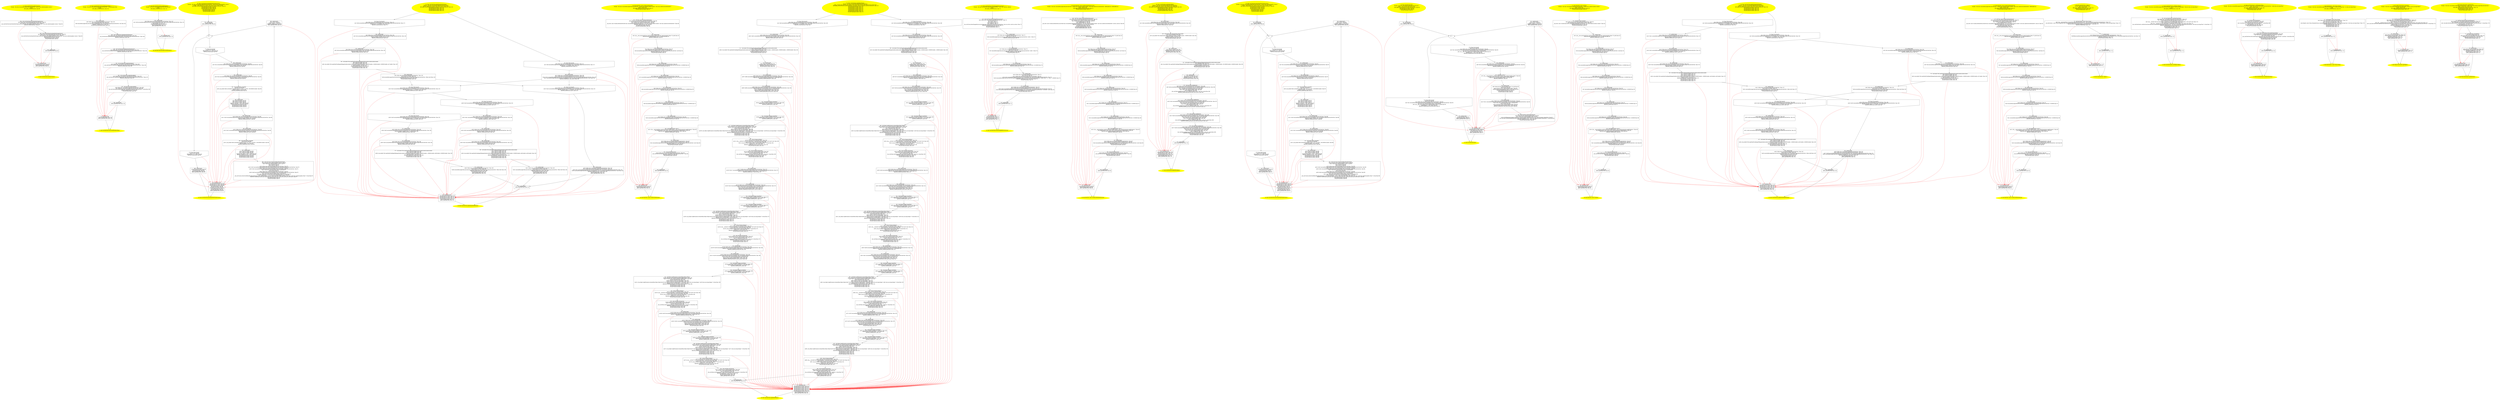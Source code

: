 digraph iCFG {
301 [label="301:  method_body \n   APPLY_ABSTRACTION; [line 83]\n " shape="box"]
	

	 301 -> 74 ;
	 301 -> 75 [color="red" ];
300 [label="300:  Call void DotsView.drawInnerDotsFrame(Canvas) \n   n$2=*&this:class com.karthik.imager.Recycler.DotsView * [line 82]\n  n$3=*&canvas:class android.graphics.Canvas * [line 82]\n  _fun_void DotsView.drawInnerDotsFrame(Canvas)(n$2:class com.karthik.imager.Recycler.DotsView *,n$3:class android.graphics.Canvas *) [line 82]\n  REMOVE_TEMPS(n$2,n$3); [line 82]\n  NULLIFY(&canvas,false); [line 82]\n  NULLIFY(&this,false); [line 82]\n " shape="box"]
	

	 300 -> 301 ;
	 300 -> 75 [color="red" ];
299 [label="299:  Call void DotsView.drawOuterDotsFrame(Canvas) \n   n$0=*&this:class com.karthik.imager.Recycler.DotsView * [line 81]\n  n$1=*&canvas:class android.graphics.Canvas * [line 81]\n  _fun_void DotsView.drawOuterDotsFrame(Canvas)(n$0:class com.karthik.imager.Recycler.DotsView *,n$1:class android.graphics.Canvas *) [line 81]\n  REMOVE_TEMPS(n$0,n$1); [line 81]\n " shape="box"]
	

	 299 -> 300 ;
	 299 -> 75 [color="red" ];
298 [label="298:  method_body \n   APPLY_ABSTRACTION; [line 110]\n " shape="box"]
	

	 298 -> 71 ;
	 298 -> 72 [color="red" ];
297 [label="297:  Call void View.postInvalidate() \n   n$6=*&this:class com.karthik.imager.Recycler.DotsView * [line 109]\n  n$7=*n$6:class com.karthik.imager.Recycler.DotsView  [line 109]\n  _fun_void View.postInvalidate()(n$6:class com.karthik.imager.Recycler.DotsView *) virtual [line 109]\n  REMOVE_TEMPS(n$6,n$7); [line 109]\n  NULLIFY(&this,false); [line 109]\n " shape="box"]
	

	 297 -> 298 ;
	 297 -> 72 [color="red" ];
296 [label="296:  Call void DotsView.updateDotsAlpha() \n   n$5=*&this:class com.karthik.imager.Recycler.DotsView * [line 107]\n  _fun_void DotsView.updateDotsAlpha()(n$5:class com.karthik.imager.Recycler.DotsView *) [line 107]\n  REMOVE_TEMPS(n$5); [line 107]\n " shape="box"]
	

	 296 -> 297 ;
	 296 -> 72 [color="red" ];
295 [label="295:  Call void DotsView.updateDotsPaints() \n   n$4=*&this:class com.karthik.imager.Recycler.DotsView * [line 106]\n  _fun_void DotsView.updateDotsPaints()(n$4:class com.karthik.imager.Recycler.DotsView *) [line 106]\n  REMOVE_TEMPS(n$4); [line 106]\n " shape="box"]
	

	 295 -> 296 ;
	 295 -> 72 [color="red" ];
294 [label="294:  Call void DotsView.updateOuterDotsPosition() \n   n$3=*&this:class com.karthik.imager.Recycler.DotsView * [line 105]\n  _fun_void DotsView.updateOuterDotsPosition()(n$3:class com.karthik.imager.Recycler.DotsView *) [line 105]\n  REMOVE_TEMPS(n$3); [line 105]\n " shape="box"]
	

	 294 -> 295 ;
	 294 -> 72 [color="red" ];
293 [label="293:  Call void DotsView.updateInnerDotsPosition() \n   n$2=*&this:class com.karthik.imager.Recycler.DotsView * [line 104]\n  _fun_void DotsView.updateInnerDotsPosition()(n$2:class com.karthik.imager.Recycler.DotsView *) [line 104]\n  REMOVE_TEMPS(n$2); [line 104]\n " shape="box"]
	

	 293 -> 294 ;
	 293 -> 72 [color="red" ];
292 [label="292:  method_body \n   n$0=*&this:class com.karthik.imager.Recycler.DotsView * [line 102]\n  n$1=*&currentProgress:float  [line 102]\n  *n$0.com.karthik.imager.Recycler.DotsView.currentProgress:class com.karthik.imager.Recycler.DotsView =n$1 [line 102]\n  REMOVE_TEMPS(n$0,n$1); [line 102]\n  NULLIFY(&currentProgress,false); [line 102]\n " shape="box"]
	

	 292 -> 293 ;
	 292 -> 72 [color="red" ];
291 [label="291:  method_body \n   n$0=*&this:class com.karthik.imager.Recycler.DotsView * [line 113]\n  n$1=*n$0.com.karthik.imager.Recycler.DotsView.currentProgress:class com.karthik.imager.Recycler.DotsView  [line 113]\n  *&return:float =n$1 [line 113]\n  REMOVE_TEMPS(n$0,n$1); [line 113]\n  NULLIFY(&this,false); [line 113]\n  APPLY_ABSTRACTION; [line 113]\n " shape="box"]
	

	 291 -> 68 ;
	 291 -> 69 [color="red" ];
290 [label="290:  method_body \n   NULLIFY(&canvas,false); [line 99]\n  NULLIFY(&i,false); [line 99]\n  NULLIFY(&this,false); [line 99]\n  APPLY_ABSTRACTION; [line 99]\n " shape="box"]
	

	 290 -> 65 ;
	 290 -> 66 [color="red" ];
289 [label="289:  method_body \n   n$34=*&i:int  [line 94]\n  *&i:int =(n$34 + 1) [line 94]\n  REMOVE_TEMPS(n$34); [line 94]\n  APPLY_ABSTRACTION; [line 94]\n " shape="box"]
	

	 289 -> 279 ;
	 289 -> 66 [color="red" ];
288 [label="288:  Call void Canvas.drawCircle(float,float,float,Paint) \n   n$19=*&canvas:class android.graphics.Canvas * [line 97]\n  n$20=*n$19:class android.graphics.Canvas  [line 97]\n  n$21=*&cX:int  [line 97]\n  n$22=*&cY:int  [line 97]\n  n$23=*&this:class com.karthik.imager.Recycler.DotsView * [line 97]\n  n$24=*n$23.com.karthik.imager.Recycler.DotsView.currentDotSize2:class com.karthik.imager.Recycler.DotsView  [line 97]\n  n$25=*&this:class com.karthik.imager.Recycler.DotsView * [line 97]\n  n$26=*n$25.com.karthik.imager.Recycler.DotsView.circlePaints:class com.karthik.imager.Recycler.DotsView  [line 97]\n  n$32=*n$26:class android.graphics.Paint *[_t$4] [line 97]\n  n$27=*&i:int  [line 97]\n  n$28=*&this:class com.karthik.imager.Recycler.DotsView * [line 97]\n  n$29=*n$28.com.karthik.imager.Recycler.DotsView.circlePaints:class com.karthik.imager.Recycler.DotsView  [line 97]\n  n$30=*n$29:class android.graphics.Paint *[_t$2] [line 97]\n  n$31=_fun___get_array_size(n$29:class android.graphics.Paint *(*)[_t$2]) [line 97]\n  n$33=*n$26[((n$27 + 1) % n$31)]:class android.graphics.Paint * [line 97]\n  _fun_void Canvas.drawCircle(float,float,float,Paint)(n$19:class android.graphics.Canvas *,(float )n$21:float ,(float )n$22:float ,n$24:float ,n$33:class android.graphics.Paint *) virtual [line 97]\n  REMOVE_TEMPS(n$19,n$20,n$21,n$22,n$23,n$24,n$25,n$26,n$27,n$28,n$29,n$30,n$31,n$32,n$33); [line 97]\n  NULLIFY(&cX,false); [line 97]\n  NULLIFY(&cY,false); [line 97]\n " shape="box"]
	

	 288 -> 289 ;
	 288 -> 66 [color="red" ];
287 [label="287:  method_body \n   n$16=*&$irvar0:double  [line 96]\n  n$17=*&$irvar1:double  [line 96]\n  n$18=*&$irvar2:double  [line 96]\n  *&cY:int =(int )(n$16 + (n$17 * n$18)) [line 96]\n  REMOVE_TEMPS(n$16,n$17,n$18); [line 96]\n  NULLIFY(&$irvar0,false); [line 96]\n  NULLIFY(&$irvar1,false); [line 96]\n  NULLIFY(&$irvar2,false); [line 96]\n " shape="box"]
	

	 287 -> 288 ;
	 287 -> 66 [color="red" ];
286 [label="286:  Call double Math.sin(double) \n   n$14=*&i:int  [line 96]\n  n$15=_fun_double Math.sin(double)((((double )((n$14 * 51) - 10) * 3.141593) / 180.000000):double ) [line 96]\n  *&$irvar2:double =n$15 [line 96]\n  REMOVE_TEMPS(n$14,n$15); [line 96]\n " shape="box"]
	

	 286 -> 287 ;
	 286 -> 66 [color="red" ];
285 [label="285:  method_body \n   n$12=*&this:class com.karthik.imager.Recycler.DotsView * [line 96]\n  n$13=*n$12.com.karthik.imager.Recycler.DotsView.centerY:class com.karthik.imager.Recycler.DotsView  [line 96]\n  *&$irvar0:double =(double )n$13 [line 96]\n  REMOVE_TEMPS(n$12,n$13); [line 96]\n " shape="box"]
	

	 285 -> 286 ;
	 285 -> 66 [color="red" ];
284 [label="284:  method_body \n   n$10=*&this:class com.karthik.imager.Recycler.DotsView * [line 96]\n  n$11=*n$10.com.karthik.imager.Recycler.DotsView.currentRadius2:class com.karthik.imager.Recycler.DotsView  [line 96]\n  *&$irvar1:double =(double )n$11 [line 96]\n  REMOVE_TEMPS(n$10,n$11); [line 96]\n " shape="box"]
	

	 284 -> 285 ;
	 284 -> 66 [color="red" ];
283 [label="283:  method_body \n   n$7=*&$irvar0:double  [line 95]\n  n$8=*&$irvar1:double  [line 95]\n  n$9=*&$irvar2:double  [line 95]\n  *&cX:int =(int )(n$7 + (n$8 * n$9)) [line 95]\n  REMOVE_TEMPS(n$7,n$8,n$9); [line 95]\n  NULLIFY(&$irvar0,false); [line 95]\n  NULLIFY(&$irvar1,false); [line 95]\n  NULLIFY(&$irvar2,false); [line 95]\n " shape="box"]
	

	 283 -> 284 ;
	 283 -> 66 [color="red" ];
282 [label="282:  Call double Math.cos(double) \n   n$5=*&i:int  [line 95]\n  n$6=_fun_double Math.cos(double)((((double )((n$5 * 51) - 10) * 3.141593) / 180.000000):double ) [line 95]\n  *&$irvar2:double =n$6 [line 95]\n  REMOVE_TEMPS(n$5,n$6); [line 95]\n " shape="box"]
	

	 282 -> 283 ;
	 282 -> 66 [color="red" ];
281 [label="281:  method_body \n   n$3=*&this:class com.karthik.imager.Recycler.DotsView * [line 95]\n  n$4=*n$3.com.karthik.imager.Recycler.DotsView.centerX:class com.karthik.imager.Recycler.DotsView  [line 95]\n  *&$irvar0:double =(double )n$4 [line 95]\n  REMOVE_TEMPS(n$3,n$4); [line 95]\n " shape="box"]
	

	 281 -> 282 ;
	 281 -> 66 [color="red" ];
280 [label="280:  method_body \n   n$1=*&this:class com.karthik.imager.Recycler.DotsView * [line 95]\n  n$2=*n$1.com.karthik.imager.Recycler.DotsView.currentRadius2:class com.karthik.imager.Recycler.DotsView  [line 95]\n  *&$irvar1:double =(double )n$2 [line 95]\n  REMOVE_TEMPS(n$1,n$2); [line 95]\n " shape="box"]
	

	 280 -> 281 ;
	 280 -> 66 [color="red" ];
279 [label="279: + \n  " ]
	

	 279 -> 277 ;
	 279 -> 278 ;
278 [label="278: Prune (false branch) \n   n$0=*&i:int  [line 94]\n  PRUNE((n$0 >= 7), false); [line 94]\n  REMOVE_TEMPS(n$0); [line 94]\n " shape="invhouse"]
	

	 278 -> 290 ;
	 278 -> 66 [color="red" ];
277 [label="277: Prune (true branch) \n   n$0=*&i:int  [line 94]\n  PRUNE(!(n$0 >= 7), true); [line 94]\n  REMOVE_TEMPS(n$0); [line 94]\n " shape="invhouse"]
	

	 277 -> 280 ;
	 277 -> 66 [color="red" ];
276 [label="276:  method_body \n   *&i:int =0 [line 94]\n  APPLY_ABSTRACTION; [line 94]\n " shape="box"]
	

	 276 -> 279 ;
	 276 -> 66 [color="red" ];
275 [label="275:  method_body \n   APPLY_ABSTRACTION; [line 131]\n " shape="box"]
	

	 275 -> 62 ;
	 275 -> 63 [color="red" ];
274 [label="274:  method_body \n   n$40=*&this:class com.karthik.imager.Recycler.DotsView * [line 128]\n  n$41=*&$irvar2:double  [line 128]\n  *n$40.com.karthik.imager.Recycler.DotsView.currentDotSize2:class com.karthik.imager.Recycler.DotsView =(float )n$41 [line 128]\n  REMOVE_TEMPS(n$40,n$41); [line 128]\n  NULLIFY(&$irvar2,false); [line 128]\n  NULLIFY(&this,false); [line 128]\n  APPLY_ABSTRACTION; [line 128]\n " shape="box"]
	

	 274 -> 275 ;
	 274 -> 63 [color="red" ];
273 [label="273:  Call double Utils.mapValueFromRangeToRange(double,double,double,double,double) \n   n$37=*&$irvar0:double  [line 128]\n  n$38=*&$irvar1:double  [line 128]\n  n$39=_fun_double Utils.mapValueFromRangeToRange(double,double,double,double,double)(n$37:double ,0.500000:double ,1.000000:double ,n$38:double ,0.000000:double ) [line 128]\n  *&$irvar2:double =n$39 [line 128]\n  REMOVE_TEMPS(n$37,n$38,n$39); [line 128]\n  NULLIFY(&$irvar0,false); [line 128]\n  NULLIFY(&$irvar1,false); [line 128]\n " shape="box"]
	

	 273 -> 274 ;
	 273 -> 63 [color="red" ];
272 [label="272:  method_body \n   n$35=*&this:class com.karthik.imager.Recycler.DotsView * [line 128]\n  n$36=*n$35.com.karthik.imager.Recycler.DotsView.currentProgress:class com.karthik.imager.Recycler.DotsView  [line 128]\n  *&$irvar0:double =(double )n$36 [line 128]\n  REMOVE_TEMPS(n$35,n$36); [line 128]\n " shape="box"]
	

	 272 -> 273 ;
	 272 -> 63 [color="red" ];
271 [label="271:  method_body \n   n$33=*&this:class com.karthik.imager.Recycler.DotsView * [line 128]\n  n$34=*n$33.com.karthik.imager.Recycler.DotsView.maxDotSize:class com.karthik.imager.Recycler.DotsView  [line 128]\n  *&$irvar1:double =(double )(n$34 * 0.300000) [line 128]\n  REMOVE_TEMPS(n$33,n$34); [line 128]\n " shape="box"]
	

	 271 -> 272 ;
	 271 -> 63 [color="red" ];
270 [label="270:  method_body \n   n$31=*&this:class com.karthik.imager.Recycler.DotsView * [line 126]\n  n$32=*&$irvar3:double  [line 126]\n  *n$31.com.karthik.imager.Recycler.DotsView.currentDotSize2:class com.karthik.imager.Recycler.DotsView =(float )n$32 [line 126]\n  REMOVE_TEMPS(n$31,n$32); [line 126]\n  NULLIFY(&$irvar3,false); [line 126]\n  NULLIFY(&this,false); [line 126]\n  APPLY_ABSTRACTION; [line 126]\n " shape="box"]
	

	 270 -> 275 ;
	 270 -> 63 [color="red" ];
269 [label="269:  Call double Utils.mapValueFromRangeToRange(double,double,double,double,double) \n   n$27=*&$irvar0:double  [line 126]\n  n$28=*&$irvar1:double  [line 126]\n  n$29=*&$irvar2:double  [line 126]\n  n$30=_fun_double Utils.mapValueFromRangeToRange(double,double,double,double,double)(n$27:double ,0.200000:double ,0.500000:double ,n$28:double ,n$29:double ) [line 126]\n  *&$irvar3:double =n$30 [line 126]\n  REMOVE_TEMPS(n$27,n$28,n$29,n$30); [line 126]\n  NULLIFY(&$irvar0,false); [line 126]\n  NULLIFY(&$irvar1,false); [line 126]\n  NULLIFY(&$irvar2,false); [line 126]\n " shape="box"]
	

	 269 -> 270 ;
	 269 -> 63 [color="red" ];
268 [label="268:  method_body \n   n$25=*&this:class com.karthik.imager.Recycler.DotsView * [line 126]\n  n$26=*n$25.com.karthik.imager.Recycler.DotsView.currentProgress:class com.karthik.imager.Recycler.DotsView  [line 126]\n  *&$irvar0:double =(double )n$26 [line 126]\n  REMOVE_TEMPS(n$25,n$26); [line 126]\n " shape="box"]
	

	 268 -> 269 ;
	 268 -> 63 [color="red" ];
267 [label="267:  method_body \n   n$23=*&this:class com.karthik.imager.Recycler.DotsView * [line 126]\n  n$24=*n$23.com.karthik.imager.Recycler.DotsView.maxDotSize:class com.karthik.imager.Recycler.DotsView  [line 126]\n  *&$irvar1:double =(double )n$24 [line 126]\n  REMOVE_TEMPS(n$23,n$24); [line 126]\n " shape="box"]
	

	 267 -> 268 ;
	 267 -> 63 [color="red" ];
266 [label="266:  method_body \n   n$21=*&this:class com.karthik.imager.Recycler.DotsView * [line 126]\n  n$22=*n$21.com.karthik.imager.Recycler.DotsView.maxDotSize:class com.karthik.imager.Recycler.DotsView  [line 126]\n  *&$irvar2:double =(0.300000 * (double )n$22) [line 126]\n  REMOVE_TEMPS(n$21,n$22); [line 126]\n " shape="box"]
	

	 266 -> 267 ;
	 266 -> 63 [color="red" ];
265 [label="265: Prune (false branch) \n   n$19=*&this:class com.karthik.imager.Recycler.DotsView * [line 125]\n  n$20=*n$19.com.karthik.imager.Recycler.DotsView.currentProgress:class com.karthik.imager.Recycler.DotsView  [line 125]\n  PRUNE(((double )n$20 >= 0.500000), false); [line 125]\n  REMOVE_TEMPS(n$19,n$20); [line 125]\n " shape="invhouse"]
	

	 265 -> 271 ;
	 265 -> 63 [color="red" ];
264 [label="264: Prune (true branch) \n   n$19=*&this:class com.karthik.imager.Recycler.DotsView * [line 125]\n  n$20=*n$19.com.karthik.imager.Recycler.DotsView.currentProgress:class com.karthik.imager.Recycler.DotsView  [line 125]\n  PRUNE(!((double )n$20 >= 0.500000), true); [line 125]\n  REMOVE_TEMPS(n$19,n$20); [line 125]\n " shape="invhouse"]
	

	 264 -> 266 ;
	 264 -> 63 [color="red" ];
263 [label="263:  method_body \n   n$16=*&this:class com.karthik.imager.Recycler.DotsView * [line 124]\n  n$17=*&this:class com.karthik.imager.Recycler.DotsView * [line 124]\n  n$18=*n$17.com.karthik.imager.Recycler.DotsView.maxDotSize:class com.karthik.imager.Recycler.DotsView  [line 124]\n  *n$16.com.karthik.imager.Recycler.DotsView.currentDotSize2:class com.karthik.imager.Recycler.DotsView =n$18 [line 124]\n  REMOVE_TEMPS(n$16,n$17,n$18); [line 124]\n  NULLIFY(&this,false); [line 124]\n  APPLY_ABSTRACTION; [line 124]\n " shape="box"]
	

	 263 -> 275 ;
	 263 -> 63 [color="red" ];
262 [label="262: Prune (false branch) \n   n$14=*&this:class com.karthik.imager.Recycler.DotsView * [line 123]\n  n$15=*n$14.com.karthik.imager.Recycler.DotsView.currentProgress:class com.karthik.imager.Recycler.DotsView  [line 123]\n  PRUNE(((double )n$15 >= 0.200000), false); [line 123]\n  REMOVE_TEMPS(n$14,n$15); [line 123]\n " shape="invhouse"]
	

	 262 -> 264 ;
	 262 -> 265 ;
	 262 -> 63 [color="red" ];
261 [label="261: Prune (true branch) \n   n$14=*&this:class com.karthik.imager.Recycler.DotsView * [line 123]\n  n$15=*n$14.com.karthik.imager.Recycler.DotsView.currentProgress:class com.karthik.imager.Recycler.DotsView  [line 123]\n  PRUNE(!((double )n$15 >= 0.200000), true); [line 123]\n  REMOVE_TEMPS(n$14,n$15); [line 123]\n " shape="invhouse"]
	

	 261 -> 263 ;
	 261 -> 63 [color="red" ];
260 [label="260:  method_body \n   n$11=*&this:class com.karthik.imager.Recycler.DotsView * [line 120]\n  n$12=*&this:class com.karthik.imager.Recycler.DotsView * [line 120]\n  n$13=*n$12.com.karthik.imager.Recycler.DotsView.maxInnerDotsRadius:class com.karthik.imager.Recycler.DotsView  [line 120]\n  *n$11.com.karthik.imager.Recycler.DotsView.currentRadius2:class com.karthik.imager.Recycler.DotsView =n$13 [line 120]\n  REMOVE_TEMPS(n$11,n$12,n$13); [line 120]\n " shape="box"]
	

	 260 -> 261 ;
	 260 -> 262 ;
	 260 -> 63 [color="red" ];
259 [label="259:  method_body \n   n$9=*&this:class com.karthik.imager.Recycler.DotsView * [line 118]\n  n$10=*&$irvar2:double  [line 118]\n  *n$9.com.karthik.imager.Recycler.DotsView.currentRadius2:class com.karthik.imager.Recycler.DotsView =(float )n$10 [line 118]\n  REMOVE_TEMPS(n$9,n$10); [line 118]\n  NULLIFY(&$irvar2,false); [line 118]\n " shape="box"]
	

	 259 -> 261 ;
	 259 -> 262 ;
	 259 -> 63 [color="red" ];
258 [label="258:  Call double Utils.mapValueFromRangeToRange(double,double,double,double,double) \n   n$6=*&$irvar0:double  [line 118]\n  n$7=*&$irvar1:double  [line 118]\n  n$8=_fun_double Utils.mapValueFromRangeToRange(double,double,double,double,double)(n$6:double ,0.000000:double ,0.300000:double ,0.000000:double ,n$7:double ) [line 118]\n  *&$irvar2:double =n$8 [line 118]\n  REMOVE_TEMPS(n$6,n$7,n$8); [line 118]\n  NULLIFY(&$irvar0,false); [line 118]\n  NULLIFY(&$irvar1,false); [line 118]\n " shape="box"]
	

	 258 -> 259 ;
	 258 -> 63 [color="red" ];
257 [label="257:  method_body \n   n$4=*&this:class com.karthik.imager.Recycler.DotsView * [line 118]\n  n$5=*n$4.com.karthik.imager.Recycler.DotsView.currentProgress:class com.karthik.imager.Recycler.DotsView  [line 118]\n  *&$irvar0:double =(double )n$5 [line 118]\n  REMOVE_TEMPS(n$4,n$5); [line 118]\n " shape="box"]
	

	 257 -> 258 ;
	 257 -> 63 [color="red" ];
256 [label="256:  method_body \n   n$2=*&this:class com.karthik.imager.Recycler.DotsView * [line 118]\n  n$3=*n$2.com.karthik.imager.Recycler.DotsView.maxInnerDotsRadius:class com.karthik.imager.Recycler.DotsView  [line 118]\n  *&$irvar1:double =(double )n$3 [line 118]\n  REMOVE_TEMPS(n$2,n$3); [line 118]\n " shape="box"]
	

	 256 -> 257 ;
	 256 -> 63 [color="red" ];
255 [label="255: Prune (false branch) \n   n$0=*&this:class com.karthik.imager.Recycler.DotsView * [line 117]\n  n$1=*n$0.com.karthik.imager.Recycler.DotsView.currentProgress:class com.karthik.imager.Recycler.DotsView  [line 117]\n  PRUNE((n$1 >= 0.300000), false); [line 117]\n  REMOVE_TEMPS(n$0,n$1); [line 117]\n " shape="invhouse"]
	

	 255 -> 260 ;
	 255 -> 63 [color="red" ];
254 [label="254: Prune (true branch) \n   n$0=*&this:class com.karthik.imager.Recycler.DotsView * [line 117]\n  n$1=*n$0.com.karthik.imager.Recycler.DotsView.currentProgress:class com.karthik.imager.Recycler.DotsView  [line 117]\n  PRUNE(!(n$1 >= 0.300000), true); [line 117]\n  REMOVE_TEMPS(n$0,n$1); [line 117]\n " shape="invhouse"]
	

	 254 -> 256 ;
	 254 -> 63 [color="red" ];
253 [label="253:  method_body \n   APPLY_ABSTRACTION; [line 50]\n " shape="box"]
	

	 253 -> 59 ;
	 253 -> 60 [color="red" ];
252 [label="252:  Call void DotsView.init() \n   n$14=*&this:class com.karthik.imager.Recycler.DotsView * [line 49]\n  _fun_void DotsView.init()(n$14:class com.karthik.imager.Recycler.DotsView *) [line 49]\n  REMOVE_TEMPS(n$14); [line 49]\n  NULLIFY(&this,false); [line 49]\n " shape="box"]
	

	 252 -> 253 ;
	 252 -> 60 [color="red" ];
251 [label="251:  method_body \n   n$12=*&this:class com.karthik.imager.Recycler.DotsView * [line 40]\n  n$13=*&$irvar0:class android.animation.ArgbEvaluator * [line 40]\n  *n$12.com.karthik.imager.Recycler.DotsView.argbEvaluator:class com.karthik.imager.Recycler.DotsView =n$13 [line 40]\n  REMOVE_TEMPS(n$12,n$13); [line 40]\n  NULLIFY(&$irvar0,false); [line 40]\n " shape="box"]
	

	 251 -> 252 ;
	 251 -> 60 [color="red" ];
250 [label="250:  Call ArgbEvaluator.<init>() \n   n$11=_fun___new(sizeof(class android.animation.ArgbEvaluator ):class android.animation.ArgbEvaluator *) [line 40]\n  _fun_ArgbEvaluator.<init>()(n$11:class android.animation.ArgbEvaluator *) [line 40]\n  *&$irvar0:class android.animation.ArgbEvaluator *=n$11 [line 40]\n  REMOVE_TEMPS(n$11); [line 40]\n " shape="box"]
	

	 250 -> 251 ;
	 250 -> 60 [color="red" ];
249 [label="249:  method_body \n   n$10=*&this:class com.karthik.imager.Recycler.DotsView * [line 38]\n  *n$10.com.karthik.imager.Recycler.DotsView.currentRadius2:class com.karthik.imager.Recycler.DotsView =0.000000 [line 38]\n  REMOVE_TEMPS(n$10); [line 38]\n " shape="box"]
	

	 249 -> 250 ;
	 249 -> 60 [color="red" ];
248 [label="248:  method_body \n   n$9=*&this:class com.karthik.imager.Recycler.DotsView * [line 37]\n  *n$9.com.karthik.imager.Recycler.DotsView.currentDotSize2:class com.karthik.imager.Recycler.DotsView =0.000000 [line 37]\n  REMOVE_TEMPS(n$9); [line 37]\n " shape="box"]
	

	 248 -> 249 ;
	 248 -> 60 [color="red" ];
247 [label="247:  method_body \n   n$8=*&this:class com.karthik.imager.Recycler.DotsView * [line 35]\n  *n$8.com.karthik.imager.Recycler.DotsView.currentDotSize1:class com.karthik.imager.Recycler.DotsView =0.000000 [line 35]\n  REMOVE_TEMPS(n$8); [line 35]\n " shape="box"]
	

	 247 -> 248 ;
	 247 -> 60 [color="red" ];
246 [label="246:  method_body \n   n$7=*&this:class com.karthik.imager.Recycler.DotsView * [line 34]\n  *n$7.com.karthik.imager.Recycler.DotsView.currentRadius1:class com.karthik.imager.Recycler.DotsView =0.000000 [line 34]\n  REMOVE_TEMPS(n$7); [line 34]\n " shape="box"]
	

	 246 -> 247 ;
	 246 -> 60 [color="red" ];
245 [label="245:  method_body \n   n$6=*&this:class com.karthik.imager.Recycler.DotsView * [line 32]\n  *n$6.com.karthik.imager.Recycler.DotsView.currentProgress:class com.karthik.imager.Recycler.DotsView =0.000000 [line 32]\n  REMOVE_TEMPS(n$6); [line 32]\n " shape="box"]
	

	 245 -> 246 ;
	 245 -> 60 [color="red" ];
244 [label="244:  method_body \n   n$4=*&this:class com.karthik.imager.Recycler.DotsView * [line 23]\n  n$5=*&$irvar0:class android.graphics.Paint *(*)[_t$0] [line 23]\n  *n$4.com.karthik.imager.Recycler.DotsView.circlePaints:class com.karthik.imager.Recycler.DotsView =n$5 [line 23]\n  REMOVE_TEMPS(n$4,n$5); [line 23]\n  NULLIFY(&$irvar0,false); [line 23]\n " shape="box"]
	

	 244 -> 245 ;
	 244 -> 60 [color="red" ];
243 [label="243:  method_body \n   n$3=_fun___new_array(sizeof(class android.graphics.Paint *[4]):class android.graphics.Paint *(*)[_t$0]) [line 23]\n  *&$irvar0:class android.graphics.Paint *(*)[_t$0]=n$3 [line 23]\n  REMOVE_TEMPS(n$3); [line 23]\n " shape="box"]
	

	 243 -> 244 ;
	 243 -> 60 [color="red" ];
242 [label="242:  Call View.<init>(Context,AttributeSet) \n   n$0=*&this:class com.karthik.imager.Recycler.DotsView * [line 48]\n  n$1=*&context:class android.content.Context * [line 48]\n  n$2=*&attrs:class android.util.AttributeSet * [line 48]\n  _fun_View.<init>(Context,AttributeSet)(n$0:class com.karthik.imager.Recycler.DotsView *,n$1:class android.content.Context *,n$2:class android.util.AttributeSet *) [line 48]\n  REMOVE_TEMPS(n$0,n$1,n$2); [line 48]\n  NULLIFY(&attrs,false); [line 48]\n  NULLIFY(&context,false); [line 48]\n " shape="box"]
	

	 242 -> 243 ;
	 242 -> 60 [color="red" ];
241 [label="241:  method_body \n   APPLY_ABSTRACTION; [line 161]\n " shape="box"]
	

	 241 -> 56 ;
	 241 -> 57 [color="red" ];
240 [label="240:  Call void Paint.setColor(int) \n   n$177=*&$irvar0:class android.graphics.Paint * [line 159]\n  n$178=*n$177:class android.graphics.Paint  [line 159]\n  n$179=*&$irvar5:int  [line 159]\n  _fun_void Paint.setColor(int)(n$177:class android.graphics.Paint *,n$179:int ) virtual [line 159]\n  REMOVE_TEMPS(n$177,n$178,n$179); [line 159]\n  NULLIFY(&$irvar0,false); [line 159]\n  NULLIFY(&$irvar5,false); [line 159]\n  APPLY_ABSTRACTION; [line 159]\n " shape="box"]
	

	 240 -> 241 ;
	 240 -> 57 [color="red" ];
239 [label="239:  Call int Integer.intValue() \n   n$173=*&$irvar4:class java.lang.Object * [line 159]\n  n$174=_fun___cast(n$173:class java.lang.Object *,sizeof(class java.lang.Integer ( sub )(cast)):void ) [line 159]\n  n$175=*n$174:class java.lang.Integer  [line 159]\n  n$176=_fun_int Integer.intValue()(n$174:class java.lang.Integer *) virtual [line 159]\n  *&$irvar5:int =n$176 [line 159]\n  REMOVE_TEMPS(n$173,n$174,n$175,n$176); [line 159]\n  NULLIFY(&$irvar4,false); [line 159]\n " shape="box"]
	

	 239 -> 240 ;
	 239 -> 57 [color="red" ];
238 [label="238:  Call Object ArgbEvaluator.evaluate(float,Object,Object) \n   n$167=*&$irvar1:class android.animation.ArgbEvaluator * [line 159]\n  n$168=*n$167:class android.animation.ArgbEvaluator  [line 159]\n  n$169=*&progress:float  [line 159]\n  n$170=*&$irvar2:class java.lang.Integer * [line 159]\n  n$171=*&$irvar3:class java.lang.Integer * [line 159]\n  n$172=_fun_Object ArgbEvaluator.evaluate(float,Object,Object)(n$167:class android.animation.ArgbEvaluator *,n$169:float ,n$170:class java.lang.Integer *,n$171:class java.lang.Integer *) virtual [line 159]\n  *&$irvar4:class java.lang.Object *=n$172 [line 159]\n  REMOVE_TEMPS(n$167,n$168,n$169,n$170,n$171,n$172); [line 159]\n  NULLIFY(&$irvar1,false); [line 159]\n  NULLIFY(&$irvar2,false); [line 159]\n  NULLIFY(&$irvar3,false); [line 159]\n  NULLIFY(&progress,false); [line 159]\n " shape="box"]
	

	 238 -> 239 ;
	 238 -> 57 [color="red" ];
237 [label="237:  Call Integer Integer.valueOf(int) \n   n$166=_fun_Integer Integer.valueOf(int)(-10132123:int ) [line 159]\n  *&$irvar3:class java.lang.Integer *=n$166 [line 159]\n  REMOVE_TEMPS(n$166); [line 159]\n " shape="box"]
	

	 237 -> 238 ;
	 237 -> 57 [color="red" ];
236 [label="236:  Call Integer Integer.valueOf(int) \n   n$165=_fun_Integer Integer.valueOf(int)(-11842741:int ) [line 159]\n  *&$irvar2:class java.lang.Integer *=n$165 [line 159]\n  REMOVE_TEMPS(n$165); [line 159]\n " shape="box"]
	

	 236 -> 237 ;
	 236 -> 57 [color="red" ];
235 [label="235:  method_body \n   n$161=*&this:class com.karthik.imager.Recycler.DotsView * [line 159]\n  n$162=*n$161.com.karthik.imager.Recycler.DotsView.circlePaints:class com.karthik.imager.Recycler.DotsView  [line 159]\n  n$163=*n$162:class android.graphics.Paint *[_t$30] [line 159]\n  n$164=*n$162[3]:class android.graphics.Paint * [line 159]\n  *&$irvar0:class android.graphics.Paint *=n$164 [line 159]\n  REMOVE_TEMPS(n$161,n$162,n$163,n$164); [line 159]\n  NULLIFY(&this,false); [line 159]\n " shape="box"]
	

	 235 -> 236 ;
	 235 -> 57 [color="red" ];
234 [label="234:  method_body \n   n$159=*&this:class com.karthik.imager.Recycler.DotsView * [line 159]\n  n$160=*n$159.com.karthik.imager.Recycler.DotsView.argbEvaluator:class com.karthik.imager.Recycler.DotsView  [line 159]\n  *&$irvar1:class android.animation.ArgbEvaluator *=n$160 [line 159]\n  REMOVE_TEMPS(n$159,n$160); [line 159]\n " shape="box"]
	

	 234 -> 235 ;
	 234 -> 57 [color="red" ];
233 [label="233:  Call void Paint.setColor(int) \n   n$156=*&$irvar0:class android.graphics.Paint * [line 158]\n  n$157=*n$156:class android.graphics.Paint  [line 158]\n  n$158=*&$irvar5:int  [line 158]\n  _fun_void Paint.setColor(int)(n$156:class android.graphics.Paint *,n$158:int ) virtual [line 158]\n  REMOVE_TEMPS(n$156,n$157,n$158); [line 158]\n  NULLIFY(&$irvar0,false); [line 158]\n  NULLIFY(&$irvar5,false); [line 158]\n " shape="box"]
	

	 233 -> 234 ;
	 233 -> 57 [color="red" ];
232 [label="232:  Call int Integer.intValue() \n   n$152=*&$irvar4:class java.lang.Object * [line 158]\n  n$153=_fun___cast(n$152:class java.lang.Object *,sizeof(class java.lang.Integer ( sub )(cast)):void ) [line 158]\n  n$154=*n$153:class java.lang.Integer  [line 158]\n  n$155=_fun_int Integer.intValue()(n$153:class java.lang.Integer *) virtual [line 158]\n  *&$irvar5:int =n$155 [line 158]\n  REMOVE_TEMPS(n$152,n$153,n$154,n$155); [line 158]\n  NULLIFY(&$irvar4,false); [line 158]\n " shape="box"]
	

	 232 -> 233 ;
	 232 -> 57 [color="red" ];
231 [label="231:  Call Object ArgbEvaluator.evaluate(float,Object,Object) \n   n$146=*&$irvar1:class android.animation.ArgbEvaluator * [line 158]\n  n$147=*n$146:class android.animation.ArgbEvaluator  [line 158]\n  n$148=*&progress:float  [line 158]\n  n$149=*&$irvar2:class java.lang.Integer * [line 158]\n  n$150=*&$irvar3:class java.lang.Integer * [line 158]\n  n$151=_fun_Object ArgbEvaluator.evaluate(float,Object,Object)(n$146:class android.animation.ArgbEvaluator *,n$148:float ,n$149:class java.lang.Integer *,n$150:class java.lang.Integer *) virtual [line 158]\n  *&$irvar4:class java.lang.Object *=n$151 [line 158]\n  REMOVE_TEMPS(n$146,n$147,n$148,n$149,n$150,n$151); [line 158]\n  NULLIFY(&$irvar1,false); [line 158]\n  NULLIFY(&$irvar2,false); [line 158]\n  NULLIFY(&$irvar3,false); [line 158]\n " shape="box"]
	

	 231 -> 232 ;
	 231 -> 57 [color="red" ];
230 [label="230:  Call Integer Integer.valueOf(int) \n   n$145=_fun_Integer Integer.valueOf(int)(-11842741:int ) [line 158]\n  *&$irvar3:class java.lang.Integer *=n$145 [line 158]\n  REMOVE_TEMPS(n$145); [line 158]\n " shape="box"]
	

	 230 -> 231 ;
	 230 -> 57 [color="red" ];
229 [label="229:  Call Integer Integer.valueOf(int) \n   n$144=_fun_Integer Integer.valueOf(int)(-1710619:int ) [line 158]\n  *&$irvar2:class java.lang.Integer *=n$144 [line 158]\n  REMOVE_TEMPS(n$144); [line 158]\n " shape="box"]
	

	 229 -> 230 ;
	 229 -> 57 [color="red" ];
228 [label="228:  method_body \n   n$140=*&this:class com.karthik.imager.Recycler.DotsView * [line 158]\n  n$141=*n$140.com.karthik.imager.Recycler.DotsView.circlePaints:class com.karthik.imager.Recycler.DotsView  [line 158]\n  n$142=*n$141:class android.graphics.Paint *[_t$26] [line 158]\n  n$143=*n$141[2]:class android.graphics.Paint * [line 158]\n  *&$irvar0:class android.graphics.Paint *=n$143 [line 158]\n  REMOVE_TEMPS(n$140,n$141,n$142,n$143); [line 158]\n " shape="box"]
	

	 228 -> 229 ;
	 228 -> 57 [color="red" ];
227 [label="227:  method_body \n   n$138=*&this:class com.karthik.imager.Recycler.DotsView * [line 158]\n  n$139=*n$138.com.karthik.imager.Recycler.DotsView.argbEvaluator:class com.karthik.imager.Recycler.DotsView  [line 158]\n  *&$irvar1:class android.animation.ArgbEvaluator *=n$139 [line 158]\n  REMOVE_TEMPS(n$138,n$139); [line 158]\n " shape="box"]
	

	 227 -> 228 ;
	 227 -> 57 [color="red" ];
226 [label="226:  Call void Paint.setColor(int) \n   n$135=*&$irvar0:class android.graphics.Paint * [line 157]\n  n$136=*n$135:class android.graphics.Paint  [line 157]\n  n$137=*&$irvar5:int  [line 157]\n  _fun_void Paint.setColor(int)(n$135:class android.graphics.Paint *,n$137:int ) virtual [line 157]\n  REMOVE_TEMPS(n$135,n$136,n$137); [line 157]\n  NULLIFY(&$irvar0,false); [line 157]\n  NULLIFY(&$irvar5,false); [line 157]\n " shape="box"]
	

	 226 -> 227 ;
	 226 -> 57 [color="red" ];
225 [label="225:  Call int Integer.intValue() \n   n$131=*&$irvar4:class java.lang.Object * [line 157]\n  n$132=_fun___cast(n$131:class java.lang.Object *,sizeof(class java.lang.Integer ( sub )(cast)):void ) [line 157]\n  n$133=*n$132:class java.lang.Integer  [line 157]\n  n$134=_fun_int Integer.intValue()(n$132:class java.lang.Integer *) virtual [line 157]\n  *&$irvar5:int =n$134 [line 157]\n  REMOVE_TEMPS(n$131,n$132,n$133,n$134); [line 157]\n  NULLIFY(&$irvar4,false); [line 157]\n " shape="box"]
	

	 225 -> 226 ;
	 225 -> 57 [color="red" ];
224 [label="224:  Call Object ArgbEvaluator.evaluate(float,Object,Object) \n   n$125=*&$irvar1:class android.animation.ArgbEvaluator * [line 157]\n  n$126=*n$125:class android.animation.ArgbEvaluator  [line 157]\n  n$127=*&progress:float  [line 157]\n  n$128=*&$irvar2:class java.lang.Integer * [line 157]\n  n$129=*&$irvar3:class java.lang.Integer * [line 157]\n  n$130=_fun_Object ArgbEvaluator.evaluate(float,Object,Object)(n$125:class android.animation.ArgbEvaluator *,n$127:float ,n$128:class java.lang.Integer *,n$129:class java.lang.Integer *) virtual [line 157]\n  *&$irvar4:class java.lang.Object *=n$130 [line 157]\n  REMOVE_TEMPS(n$125,n$126,n$127,n$128,n$129,n$130); [line 157]\n  NULLIFY(&$irvar1,false); [line 157]\n  NULLIFY(&$irvar2,false); [line 157]\n  NULLIFY(&$irvar3,false); [line 157]\n " shape="box"]
	

	 224 -> 225 ;
	 224 -> 57 [color="red" ];
223 [label="223:  Call Integer Integer.valueOf(int) \n   n$124=_fun_Integer Integer.valueOf(int)(-1710619:int ) [line 157]\n  *&$irvar3:class java.lang.Integer *=n$124 [line 157]\n  REMOVE_TEMPS(n$124); [line 157]\n " shape="box"]
	

	 223 -> 224 ;
	 223 -> 57 [color="red" ];
222 [label="222:  Call Integer Integer.valueOf(int) \n   n$123=_fun_Integer Integer.valueOf(int)(-5921371:int ) [line 157]\n  *&$irvar2:class java.lang.Integer *=n$123 [line 157]\n  REMOVE_TEMPS(n$123); [line 157]\n " shape="box"]
	

	 222 -> 223 ;
	 222 -> 57 [color="red" ];
221 [label="221:  method_body \n   n$119=*&this:class com.karthik.imager.Recycler.DotsView * [line 157]\n  n$120=*n$119.com.karthik.imager.Recycler.DotsView.circlePaints:class com.karthik.imager.Recycler.DotsView  [line 157]\n  n$121=*n$120:class android.graphics.Paint *[_t$22] [line 157]\n  n$122=*n$120[1]:class android.graphics.Paint * [line 157]\n  *&$irvar0:class android.graphics.Paint *=n$122 [line 157]\n  REMOVE_TEMPS(n$119,n$120,n$121,n$122); [line 157]\n " shape="box"]
	

	 221 -> 222 ;
	 221 -> 57 [color="red" ];
220 [label="220:  method_body \n   n$117=*&this:class com.karthik.imager.Recycler.DotsView * [line 157]\n  n$118=*n$117.com.karthik.imager.Recycler.DotsView.argbEvaluator:class com.karthik.imager.Recycler.DotsView  [line 157]\n  *&$irvar1:class android.animation.ArgbEvaluator *=n$118 [line 157]\n  REMOVE_TEMPS(n$117,n$118); [line 157]\n " shape="box"]
	

	 220 -> 221 ;
	 220 -> 57 [color="red" ];
219 [label="219:  Call void Paint.setColor(int) \n   n$114=*&$irvar0:class android.graphics.Paint * [line 156]\n  n$115=*n$114:class android.graphics.Paint  [line 156]\n  n$116=*&$irvar5:int  [line 156]\n  _fun_void Paint.setColor(int)(n$114:class android.graphics.Paint *,n$116:int ) virtual [line 156]\n  REMOVE_TEMPS(n$114,n$115,n$116); [line 156]\n  NULLIFY(&$irvar0,false); [line 156]\n  NULLIFY(&$irvar5,false); [line 156]\n " shape="box"]
	

	 219 -> 220 ;
	 219 -> 57 [color="red" ];
218 [label="218:  Call int Integer.intValue() \n   n$110=*&$irvar4:class java.lang.Object * [line 156]\n  n$111=_fun___cast(n$110:class java.lang.Object *,sizeof(class java.lang.Integer ( sub )(cast)):void ) [line 156]\n  n$112=*n$111:class java.lang.Integer  [line 156]\n  n$113=_fun_int Integer.intValue()(n$111:class java.lang.Integer *) virtual [line 156]\n  *&$irvar5:int =n$113 [line 156]\n  REMOVE_TEMPS(n$110,n$111,n$112,n$113); [line 156]\n  NULLIFY(&$irvar4,false); [line 156]\n " shape="box"]
	

	 218 -> 219 ;
	 218 -> 57 [color="red" ];
217 [label="217:  Call Object ArgbEvaluator.evaluate(float,Object,Object) \n   n$104=*&$irvar1:class android.animation.ArgbEvaluator * [line 156]\n  n$105=*n$104:class android.animation.ArgbEvaluator  [line 156]\n  n$106=*&progress:float  [line 156]\n  n$107=*&$irvar2:class java.lang.Integer * [line 156]\n  n$108=*&$irvar3:class java.lang.Integer * [line 156]\n  n$109=_fun_Object ArgbEvaluator.evaluate(float,Object,Object)(n$104:class android.animation.ArgbEvaluator *,n$106:float ,n$107:class java.lang.Integer *,n$108:class java.lang.Integer *) virtual [line 156]\n  *&$irvar4:class java.lang.Object *=n$109 [line 156]\n  REMOVE_TEMPS(n$104,n$105,n$106,n$107,n$108,n$109); [line 156]\n  NULLIFY(&$irvar1,false); [line 156]\n  NULLIFY(&$irvar2,false); [line 156]\n  NULLIFY(&$irvar3,false); [line 156]\n " shape="box"]
	

	 217 -> 218 ;
	 217 -> 57 [color="red" ];
216 [label="216:  Call Integer Integer.valueOf(int) \n   n$103=_fun_Integer Integer.valueOf(int)(-5921371:int ) [line 156]\n  *&$irvar3:class java.lang.Integer *=n$103 [line 156]\n  REMOVE_TEMPS(n$103); [line 156]\n " shape="box"]
	

	 216 -> 217 ;
	 216 -> 57 [color="red" ];
215 [label="215:  Call Integer Integer.valueOf(int) \n   n$102=_fun_Integer Integer.valueOf(int)(-10132123:int ) [line 156]\n  *&$irvar2:class java.lang.Integer *=n$102 [line 156]\n  REMOVE_TEMPS(n$102); [line 156]\n " shape="box"]
	

	 215 -> 216 ;
	 215 -> 57 [color="red" ];
214 [label="214:  method_body \n   n$98=*&this:class com.karthik.imager.Recycler.DotsView * [line 156]\n  n$99=*n$98.com.karthik.imager.Recycler.DotsView.circlePaints:class com.karthik.imager.Recycler.DotsView  [line 156]\n  n$100=*n$99:class android.graphics.Paint *[_t$18] [line 156]\n  n$101=*n$99[0]:class android.graphics.Paint * [line 156]\n  *&$irvar0:class android.graphics.Paint *=n$101 [line 156]\n  REMOVE_TEMPS(n$98,n$99,n$100,n$101); [line 156]\n " shape="box"]
	

	 214 -> 215 ;
	 214 -> 57 [color="red" ];
213 [label="213:  method_body \n   n$96=*&this:class com.karthik.imager.Recycler.DotsView * [line 156]\n  n$97=*n$96.com.karthik.imager.Recycler.DotsView.argbEvaluator:class com.karthik.imager.Recycler.DotsView  [line 156]\n  *&$irvar1:class android.animation.ArgbEvaluator *=n$97 [line 156]\n  REMOVE_TEMPS(n$96,n$97); [line 156]\n " shape="box"]
	

	 213 -> 214 ;
	 213 -> 57 [color="red" ];
212 [label="212:  method_body \n   n$95=*&$irvar1:double  [line 155]\n  *&progress:float =(float )n$95 [line 155]\n  REMOVE_TEMPS(n$95); [line 155]\n  NULLIFY(&$irvar1,false); [line 155]\n " shape="box"]
	

	 212 -> 213 ;
	 212 -> 57 [color="red" ];
211 [label="211:  Call double Utils.mapValueFromRangeToRange(double,double,double,double,double) \n   n$93=*&$irvar0:double  [line 155]\n  n$94=_fun_double Utils.mapValueFromRangeToRange(double,double,double,double,double)(n$93:double ,0.500000:double ,1.000000:double ,0.000000:double ,1.000000:double ) [line 155]\n  *&$irvar1:double =n$94 [line 155]\n  REMOVE_TEMPS(n$93,n$94); [line 155]\n  NULLIFY(&$irvar0,false); [line 155]\n " shape="box"]
	

	 211 -> 212 ;
	 211 -> 57 [color="red" ];
210 [label="210:  method_body \n   n$91=*&this:class com.karthik.imager.Recycler.DotsView * [line 155]\n  n$92=*n$91.com.karthik.imager.Recycler.DotsView.currentProgress:class com.karthik.imager.Recycler.DotsView  [line 155]\n  *&$irvar0:double =(double )n$92 [line 155]\n  REMOVE_TEMPS(n$91,n$92); [line 155]\n " shape="box"]
	

	 210 -> 211 ;
	 210 -> 57 [color="red" ];
209 [label="209:  Call void Paint.setColor(int) \n   n$88=*&$irvar0:class android.graphics.Paint * [line 153]\n  n$89=*n$88:class android.graphics.Paint  [line 153]\n  n$90=*&$irvar5:int  [line 153]\n  _fun_void Paint.setColor(int)(n$88:class android.graphics.Paint *,n$90:int ) virtual [line 153]\n  REMOVE_TEMPS(n$88,n$89,n$90); [line 153]\n  NULLIFY(&$irvar0,false); [line 153]\n  NULLIFY(&$irvar5,false); [line 153]\n  APPLY_ABSTRACTION; [line 153]\n " shape="box"]
	

	 209 -> 241 ;
	 209 -> 57 [color="red" ];
208 [label="208:  Call int Integer.intValue() \n   n$84=*&$irvar4:class java.lang.Object * [line 153]\n  n$85=_fun___cast(n$84:class java.lang.Object *,sizeof(class java.lang.Integer ( sub )(cast)):void ) [line 153]\n  n$86=*n$85:class java.lang.Integer  [line 153]\n  n$87=_fun_int Integer.intValue()(n$85:class java.lang.Integer *) virtual [line 153]\n  *&$irvar5:int =n$87 [line 153]\n  REMOVE_TEMPS(n$84,n$85,n$86,n$87); [line 153]\n  NULLIFY(&$irvar4,false); [line 153]\n " shape="box"]
	

	 208 -> 209 ;
	 208 -> 57 [color="red" ];
207 [label="207:  Call Object ArgbEvaluator.evaluate(float,Object,Object) \n   n$78=*&$irvar1:class android.animation.ArgbEvaluator * [line 153]\n  n$79=*n$78:class android.animation.ArgbEvaluator  [line 153]\n  n$80=*&progress:float  [line 153]\n  n$81=*&$irvar2:class java.lang.Integer * [line 153]\n  n$82=*&$irvar3:class java.lang.Integer * [line 153]\n  n$83=_fun_Object ArgbEvaluator.evaluate(float,Object,Object)(n$78:class android.animation.ArgbEvaluator *,n$80:float ,n$81:class java.lang.Integer *,n$82:class java.lang.Integer *) virtual [line 153]\n  *&$irvar4:class java.lang.Object *=n$83 [line 153]\n  REMOVE_TEMPS(n$78,n$79,n$80,n$81,n$82,n$83); [line 153]\n  NULLIFY(&$irvar1,false); [line 153]\n  NULLIFY(&$irvar2,false); [line 153]\n  NULLIFY(&$irvar3,false); [line 153]\n  NULLIFY(&progress,false); [line 153]\n " shape="box"]
	

	 207 -> 208 ;
	 207 -> 57 [color="red" ];
206 [label="206:  Call Integer Integer.valueOf(int) \n   n$77=_fun_Integer Integer.valueOf(int)(-11842741:int ) [line 153]\n  *&$irvar3:class java.lang.Integer *=n$77 [line 153]\n  REMOVE_TEMPS(n$77); [line 153]\n " shape="box"]
	

	 206 -> 207 ;
	 206 -> 57 [color="red" ];
205 [label="205:  Call Integer Integer.valueOf(int) \n   n$76=_fun_Integer Integer.valueOf(int)(-1710619:int ) [line 153]\n  *&$irvar2:class java.lang.Integer *=n$76 [line 153]\n  REMOVE_TEMPS(n$76); [line 153]\n " shape="box"]
	

	 205 -> 206 ;
	 205 -> 57 [color="red" ];
204 [label="204:  method_body \n   n$72=*&this:class com.karthik.imager.Recycler.DotsView * [line 153]\n  n$73=*n$72.com.karthik.imager.Recycler.DotsView.circlePaints:class com.karthik.imager.Recycler.DotsView  [line 153]\n  n$74=*n$73:class android.graphics.Paint *[_t$14] [line 153]\n  n$75=*n$73[3]:class android.graphics.Paint * [line 153]\n  *&$irvar0:class android.graphics.Paint *=n$75 [line 153]\n  REMOVE_TEMPS(n$72,n$73,n$74,n$75); [line 153]\n  NULLIFY(&this,false); [line 153]\n " shape="box"]
	

	 204 -> 205 ;
	 204 -> 57 [color="red" ];
203 [label="203:  method_body \n   n$70=*&this:class com.karthik.imager.Recycler.DotsView * [line 153]\n  n$71=*n$70.com.karthik.imager.Recycler.DotsView.argbEvaluator:class com.karthik.imager.Recycler.DotsView  [line 153]\n  *&$irvar1:class android.animation.ArgbEvaluator *=n$71 [line 153]\n  REMOVE_TEMPS(n$70,n$71); [line 153]\n " shape="box"]
	

	 203 -> 204 ;
	 203 -> 57 [color="red" ];
202 [label="202:  Call void Paint.setColor(int) \n   n$67=*&$irvar0:class android.graphics.Paint * [line 152]\n  n$68=*n$67:class android.graphics.Paint  [line 152]\n  n$69=*&$irvar5:int  [line 152]\n  _fun_void Paint.setColor(int)(n$67:class android.graphics.Paint *,n$69:int ) virtual [line 152]\n  REMOVE_TEMPS(n$67,n$68,n$69); [line 152]\n  NULLIFY(&$irvar0,false); [line 152]\n  NULLIFY(&$irvar5,false); [line 152]\n " shape="box"]
	

	 202 -> 203 ;
	 202 -> 57 [color="red" ];
201 [label="201:  Call int Integer.intValue() \n   n$63=*&$irvar4:class java.lang.Object * [line 152]\n  n$64=_fun___cast(n$63:class java.lang.Object *,sizeof(class java.lang.Integer ( sub )(cast)):void ) [line 152]\n  n$65=*n$64:class java.lang.Integer  [line 152]\n  n$66=_fun_int Integer.intValue()(n$64:class java.lang.Integer *) virtual [line 152]\n  *&$irvar5:int =n$66 [line 152]\n  REMOVE_TEMPS(n$63,n$64,n$65,n$66); [line 152]\n  NULLIFY(&$irvar4,false); [line 152]\n " shape="box"]
	

	 201 -> 202 ;
	 201 -> 57 [color="red" ];
200 [label="200:  Call Object ArgbEvaluator.evaluate(float,Object,Object) \n   n$57=*&$irvar1:class android.animation.ArgbEvaluator * [line 152]\n  n$58=*n$57:class android.animation.ArgbEvaluator  [line 152]\n  n$59=*&progress:float  [line 152]\n  n$60=*&$irvar2:class java.lang.Integer * [line 152]\n  n$61=*&$irvar3:class java.lang.Integer * [line 152]\n  n$62=_fun_Object ArgbEvaluator.evaluate(float,Object,Object)(n$57:class android.animation.ArgbEvaluator *,n$59:float ,n$60:class java.lang.Integer *,n$61:class java.lang.Integer *) virtual [line 152]\n  *&$irvar4:class java.lang.Object *=n$62 [line 152]\n  REMOVE_TEMPS(n$57,n$58,n$59,n$60,n$61,n$62); [line 152]\n  NULLIFY(&$irvar1,false); [line 152]\n  NULLIFY(&$irvar2,false); [line 152]\n  NULLIFY(&$irvar3,false); [line 152]\n " shape="box"]
	

	 200 -> 201 ;
	 200 -> 57 [color="red" ];
199 [label="199:  Call Integer Integer.valueOf(int) \n   n$56=_fun_Integer Integer.valueOf(int)(-1710619:int ) [line 152]\n  *&$irvar3:class java.lang.Integer *=n$56 [line 152]\n  REMOVE_TEMPS(n$56); [line 152]\n " shape="box"]
	

	 199 -> 200 ;
	 199 -> 57 [color="red" ];
198 [label="198:  Call Integer Integer.valueOf(int) \n   n$55=_fun_Integer Integer.valueOf(int)(-5921371:int ) [line 152]\n  *&$irvar2:class java.lang.Integer *=n$55 [line 152]\n  REMOVE_TEMPS(n$55); [line 152]\n " shape="box"]
	

	 198 -> 199 ;
	 198 -> 57 [color="red" ];
197 [label="197:  method_body \n   n$51=*&this:class com.karthik.imager.Recycler.DotsView * [line 152]\n  n$52=*n$51.com.karthik.imager.Recycler.DotsView.circlePaints:class com.karthik.imager.Recycler.DotsView  [line 152]\n  n$53=*n$52:class android.graphics.Paint *[_t$10] [line 152]\n  n$54=*n$52[2]:class android.graphics.Paint * [line 152]\n  *&$irvar0:class android.graphics.Paint *=n$54 [line 152]\n  REMOVE_TEMPS(n$51,n$52,n$53,n$54); [line 152]\n " shape="box"]
	

	 197 -> 198 ;
	 197 -> 57 [color="red" ];
196 [label="196:  method_body \n   n$49=*&this:class com.karthik.imager.Recycler.DotsView * [line 152]\n  n$50=*n$49.com.karthik.imager.Recycler.DotsView.argbEvaluator:class com.karthik.imager.Recycler.DotsView  [line 152]\n  *&$irvar1:class android.animation.ArgbEvaluator *=n$50 [line 152]\n  REMOVE_TEMPS(n$49,n$50); [line 152]\n " shape="box"]
	

	 196 -> 197 ;
	 196 -> 57 [color="red" ];
195 [label="195:  Call void Paint.setColor(int) \n   n$46=*&$irvar0:class android.graphics.Paint * [line 151]\n  n$47=*n$46:class android.graphics.Paint  [line 151]\n  n$48=*&$irvar5:int  [line 151]\n  _fun_void Paint.setColor(int)(n$46:class android.graphics.Paint *,n$48:int ) virtual [line 151]\n  REMOVE_TEMPS(n$46,n$47,n$48); [line 151]\n  NULLIFY(&$irvar0,false); [line 151]\n  NULLIFY(&$irvar5,false); [line 151]\n " shape="box"]
	

	 195 -> 196 ;
	 195 -> 57 [color="red" ];
194 [label="194:  Call int Integer.intValue() \n   n$42=*&$irvar4:class java.lang.Object * [line 151]\n  n$43=_fun___cast(n$42:class java.lang.Object *,sizeof(class java.lang.Integer ( sub )(cast)):void ) [line 151]\n  n$44=*n$43:class java.lang.Integer  [line 151]\n  n$45=_fun_int Integer.intValue()(n$43:class java.lang.Integer *) virtual [line 151]\n  *&$irvar5:int =n$45 [line 151]\n  REMOVE_TEMPS(n$42,n$43,n$44,n$45); [line 151]\n  NULLIFY(&$irvar4,false); [line 151]\n " shape="box"]
	

	 194 -> 195 ;
	 194 -> 57 [color="red" ];
193 [label="193:  Call Object ArgbEvaluator.evaluate(float,Object,Object) \n   n$36=*&$irvar1:class android.animation.ArgbEvaluator * [line 151]\n  n$37=*n$36:class android.animation.ArgbEvaluator  [line 151]\n  n$38=*&progress:float  [line 151]\n  n$39=*&$irvar2:class java.lang.Integer * [line 151]\n  n$40=*&$irvar3:class java.lang.Integer * [line 151]\n  n$41=_fun_Object ArgbEvaluator.evaluate(float,Object,Object)(n$36:class android.animation.ArgbEvaluator *,n$38:float ,n$39:class java.lang.Integer *,n$40:class java.lang.Integer *) virtual [line 151]\n  *&$irvar4:class java.lang.Object *=n$41 [line 151]\n  REMOVE_TEMPS(n$36,n$37,n$38,n$39,n$40,n$41); [line 151]\n  NULLIFY(&$irvar1,false); [line 151]\n  NULLIFY(&$irvar2,false); [line 151]\n  NULLIFY(&$irvar3,false); [line 151]\n " shape="box"]
	

	 193 -> 194 ;
	 193 -> 57 [color="red" ];
192 [label="192:  Call Integer Integer.valueOf(int) \n   n$35=_fun_Integer Integer.valueOf(int)(-5921371:int ) [line 151]\n  *&$irvar3:class java.lang.Integer *=n$35 [line 151]\n  REMOVE_TEMPS(n$35); [line 151]\n " shape="box"]
	

	 192 -> 193 ;
	 192 -> 57 [color="red" ];
191 [label="191:  Call Integer Integer.valueOf(int) \n   n$34=_fun_Integer Integer.valueOf(int)(-10132123:int ) [line 151]\n  *&$irvar2:class java.lang.Integer *=n$34 [line 151]\n  REMOVE_TEMPS(n$34); [line 151]\n " shape="box"]
	

	 191 -> 192 ;
	 191 -> 57 [color="red" ];
190 [label="190:  method_body \n   n$30=*&this:class com.karthik.imager.Recycler.DotsView * [line 151]\n  n$31=*n$30.com.karthik.imager.Recycler.DotsView.circlePaints:class com.karthik.imager.Recycler.DotsView  [line 151]\n  n$32=*n$31:class android.graphics.Paint *[_t$6] [line 151]\n  n$33=*n$31[1]:class android.graphics.Paint * [line 151]\n  *&$irvar0:class android.graphics.Paint *=n$33 [line 151]\n  REMOVE_TEMPS(n$30,n$31,n$32,n$33); [line 151]\n " shape="box"]
	

	 190 -> 191 ;
	 190 -> 57 [color="red" ];
189 [label="189:  method_body \n   n$28=*&this:class com.karthik.imager.Recycler.DotsView * [line 151]\n  n$29=*n$28.com.karthik.imager.Recycler.DotsView.argbEvaluator:class com.karthik.imager.Recycler.DotsView  [line 151]\n  *&$irvar1:class android.animation.ArgbEvaluator *=n$29 [line 151]\n  REMOVE_TEMPS(n$28,n$29); [line 151]\n " shape="box"]
	

	 189 -> 190 ;
	 189 -> 57 [color="red" ];
188 [label="188:  Call void Paint.setColor(int) \n   n$25=*&$irvar0:class android.graphics.Paint * [line 150]\n  n$26=*n$25:class android.graphics.Paint  [line 150]\n  n$27=*&$irvar5:int  [line 150]\n  _fun_void Paint.setColor(int)(n$25:class android.graphics.Paint *,n$27:int ) virtual [line 150]\n  REMOVE_TEMPS(n$25,n$26,n$27); [line 150]\n  NULLIFY(&$irvar0,false); [line 150]\n  NULLIFY(&$irvar5,false); [line 150]\n " shape="box"]
	

	 188 -> 189 ;
	 188 -> 57 [color="red" ];
187 [label="187:  Call int Integer.intValue() \n   n$21=*&$irvar4:class java.lang.Object * [line 150]\n  n$22=_fun___cast(n$21:class java.lang.Object *,sizeof(class java.lang.Integer ( sub )(cast)):void ) [line 150]\n  n$23=*n$22:class java.lang.Integer  [line 150]\n  n$24=_fun_int Integer.intValue()(n$22:class java.lang.Integer *) virtual [line 150]\n  *&$irvar5:int =n$24 [line 150]\n  REMOVE_TEMPS(n$21,n$22,n$23,n$24); [line 150]\n  NULLIFY(&$irvar4,false); [line 150]\n " shape="box"]
	

	 187 -> 188 ;
	 187 -> 57 [color="red" ];
186 [label="186:  Call Object ArgbEvaluator.evaluate(float,Object,Object) \n   n$15=*&$irvar1:class android.animation.ArgbEvaluator * [line 150]\n  n$16=*n$15:class android.animation.ArgbEvaluator  [line 150]\n  n$17=*&progress:float  [line 150]\n  n$18=*&$irvar2:class java.lang.Integer * [line 150]\n  n$19=*&$irvar3:class java.lang.Integer * [line 150]\n  n$20=_fun_Object ArgbEvaluator.evaluate(float,Object,Object)(n$15:class android.animation.ArgbEvaluator *,n$17:float ,n$18:class java.lang.Integer *,n$19:class java.lang.Integer *) virtual [line 150]\n  *&$irvar4:class java.lang.Object *=n$20 [line 150]\n  REMOVE_TEMPS(n$15,n$16,n$17,n$18,n$19,n$20); [line 150]\n  NULLIFY(&$irvar1,false); [line 150]\n  NULLIFY(&$irvar2,false); [line 150]\n  NULLIFY(&$irvar3,false); [line 150]\n " shape="box"]
	

	 186 -> 187 ;
	 186 -> 57 [color="red" ];
185 [label="185:  Call Integer Integer.valueOf(int) \n   n$14=_fun_Integer Integer.valueOf(int)(-10132123:int ) [line 150]\n  *&$irvar3:class java.lang.Integer *=n$14 [line 150]\n  REMOVE_TEMPS(n$14); [line 150]\n " shape="box"]
	

	 185 -> 186 ;
	 185 -> 57 [color="red" ];
184 [label="184:  Call Integer Integer.valueOf(int) \n   n$13=_fun_Integer Integer.valueOf(int)(-11842741:int ) [line 150]\n  *&$irvar2:class java.lang.Integer *=n$13 [line 150]\n  REMOVE_TEMPS(n$13); [line 150]\n " shape="box"]
	

	 184 -> 185 ;
	 184 -> 57 [color="red" ];
183 [label="183:  method_body \n   n$9=*&this:class com.karthik.imager.Recycler.DotsView * [line 150]\n  n$10=*n$9.com.karthik.imager.Recycler.DotsView.circlePaints:class com.karthik.imager.Recycler.DotsView  [line 150]\n  n$11=*n$10:class android.graphics.Paint *[_t$2] [line 150]\n  n$12=*n$10[0]:class android.graphics.Paint * [line 150]\n  *&$irvar0:class android.graphics.Paint *=n$12 [line 150]\n  REMOVE_TEMPS(n$9,n$10,n$11,n$12); [line 150]\n " shape="box"]
	

	 183 -> 184 ;
	 183 -> 57 [color="red" ];
182 [label="182:  method_body \n   n$7=*&this:class com.karthik.imager.Recycler.DotsView * [line 150]\n  n$8=*n$7.com.karthik.imager.Recycler.DotsView.argbEvaluator:class com.karthik.imager.Recycler.DotsView  [line 150]\n  *&$irvar1:class android.animation.ArgbEvaluator *=n$8 [line 150]\n  REMOVE_TEMPS(n$7,n$8); [line 150]\n " shape="box"]
	

	 182 -> 183 ;
	 182 -> 57 [color="red" ];
181 [label="181:  method_body \n   n$6=*&$irvar1:double  [line 149]\n  *&progress:float =(float )n$6 [line 149]\n  REMOVE_TEMPS(n$6); [line 149]\n  NULLIFY(&$irvar1,false); [line 149]\n " shape="box"]
	

	 181 -> 182 ;
	 181 -> 57 [color="red" ];
180 [label="180:  Call double Utils.mapValueFromRangeToRange(double,double,double,double,double) \n   n$4=*&$irvar0:double  [line 149]\n  n$5=_fun_double Utils.mapValueFromRangeToRange(double,double,double,double,double)(n$4:double ,0.000000:double ,0.500000:double ,0.000000:double ,1.000000:double ) [line 149]\n  *&$irvar1:double =n$5 [line 149]\n  REMOVE_TEMPS(n$4,n$5); [line 149]\n  NULLIFY(&$irvar0,false); [line 149]\n " shape="box"]
	

	 180 -> 181 ;
	 180 -> 57 [color="red" ];
179 [label="179:  method_body \n   n$2=*&this:class com.karthik.imager.Recycler.DotsView * [line 149]\n  n$3=*n$2.com.karthik.imager.Recycler.DotsView.currentProgress:class com.karthik.imager.Recycler.DotsView  [line 149]\n  *&$irvar0:double =(double )n$3 [line 149]\n  REMOVE_TEMPS(n$2,n$3); [line 149]\n " shape="box"]
	

	 179 -> 180 ;
	 179 -> 57 [color="red" ];
178 [label="178: Prune (false branch) \n   n$0=*&this:class com.karthik.imager.Recycler.DotsView * [line 148]\n  n$1=*n$0.com.karthik.imager.Recycler.DotsView.currentProgress:class com.karthik.imager.Recycler.DotsView  [line 148]\n  PRUNE((n$1 >= 0.500000), false); [line 148]\n  REMOVE_TEMPS(n$0,n$1); [line 148]\n " shape="invhouse"]
	

	 178 -> 210 ;
	 178 -> 57 [color="red" ];
177 [label="177: Prune (true branch) \n   n$0=*&this:class com.karthik.imager.Recycler.DotsView * [line 148]\n  n$1=*n$0.com.karthik.imager.Recycler.DotsView.currentProgress:class com.karthik.imager.Recycler.DotsView  [line 148]\n  PRUNE(!(n$1 >= 0.500000), true); [line 148]\n  REMOVE_TEMPS(n$0,n$1); [line 148]\n " shape="invhouse"]
	

	 177 -> 179 ;
	 177 -> 57 [color="red" ];
176 [label="176:  method_body \n   APPLY_ABSTRACTION; [line 77]\n " shape="box"]
	

	 176 -> 53 ;
	 176 -> 54 [color="red" ];
175 [label="175:  method_body \n   n$14=*&this:class com.karthik.imager.Recycler.DotsView * [line 76]\n  n$15=*&this:class com.karthik.imager.Recycler.DotsView * [line 76]\n  n$16=*n$15.com.karthik.imager.Recycler.DotsView.maxOuterDotsRadius:class com.karthik.imager.Recycler.DotsView  [line 76]\n  *n$14.com.karthik.imager.Recycler.DotsView.maxInnerDotsRadius:class com.karthik.imager.Recycler.DotsView =(0.800000 * n$16) [line 76]\n  REMOVE_TEMPS(n$14,n$15,n$16); [line 76]\n  NULLIFY(&this,false); [line 76]\n " shape="box"]
	

	 175 -> 176 ;
	 175 -> 54 [color="red" ];
174 [label="174:  method_body \n   n$10=*&this:class com.karthik.imager.Recycler.DotsView * [line 75]\n  n$11=*&w:int  [line 75]\n  n$12=*&this:class com.karthik.imager.Recycler.DotsView * [line 75]\n  n$13=*n$12.com.karthik.imager.Recycler.DotsView.maxDotSize:class com.karthik.imager.Recycler.DotsView  [line 75]\n  *n$10.com.karthik.imager.Recycler.DotsView.maxOuterDotsRadius:class com.karthik.imager.Recycler.DotsView =((float )(n$11 / 2) - (n$13 * 2.000000)) [line 75]\n  REMOVE_TEMPS(n$10,n$11,n$12,n$13); [line 75]\n  NULLIFY(&w,false); [line 75]\n " shape="box"]
	

	 174 -> 175 ;
	 174 -> 54 [color="red" ];
173 [label="173:  method_body \n   n$9=*&this:class com.karthik.imager.Recycler.DotsView * [line 74]\n  *n$9.com.karthik.imager.Recycler.DotsView.maxDotSize:class com.karthik.imager.Recycler.DotsView =20.000000 [line 74]\n  REMOVE_TEMPS(n$9); [line 74]\n " shape="box"]
	

	 173 -> 174 ;
	 173 -> 54 [color="red" ];
172 [label="172:  method_body \n   n$7=*&this:class com.karthik.imager.Recycler.DotsView * [line 73]\n  n$8=*&h:int  [line 73]\n  *n$7.com.karthik.imager.Recycler.DotsView.centerY:class com.karthik.imager.Recycler.DotsView =(n$8 / 2) [line 73]\n  REMOVE_TEMPS(n$7,n$8); [line 73]\n  NULLIFY(&h,false); [line 73]\n " shape="box"]
	

	 172 -> 173 ;
	 172 -> 54 [color="red" ];
171 [label="171:  method_body \n   n$5=*&this:class com.karthik.imager.Recycler.DotsView * [line 72]\n  n$6=*&w:int  [line 72]\n  *n$5.com.karthik.imager.Recycler.DotsView.centerX:class com.karthik.imager.Recycler.DotsView =(n$6 / 2) [line 72]\n  REMOVE_TEMPS(n$5,n$6); [line 72]\n " shape="box"]
	

	 171 -> 172 ;
	 171 -> 54 [color="red" ];
170 [label="170:  Call void View.onSizeChanged(int,int,int,int) \n   n$0=*&this:class com.karthik.imager.Recycler.DotsView * [line 71]\n  n$1=*&w:int  [line 71]\n  n$2=*&h:int  [line 71]\n  n$3=*&oldw:int  [line 71]\n  n$4=*&oldh:int  [line 71]\n  _fun_void View.onSizeChanged(int,int,int,int)(n$0:class com.karthik.imager.Recycler.DotsView *,n$1:int ,n$2:int ,n$3:int ,n$4:int ) [line 71]\n  REMOVE_TEMPS(n$0,n$1,n$2,n$3,n$4); [line 71]\n  NULLIFY(&oldh,false); [line 71]\n  NULLIFY(&oldw,false); [line 71]\n " shape="box"]
	

	 170 -> 171 ;
	 170 -> 54 [color="red" ];
169 [label="169:  method_body \n   APPLY_ABSTRACTION; [line 60]\n " shape="box"]
	

	 169 -> 50 ;
	 169 -> 51 [color="red" ];
168 [label="168:  Call void DotsView.init() \n   n$16=*&this:class com.karthik.imager.Recycler.DotsView * [line 59]\n  _fun_void DotsView.init()(n$16:class com.karthik.imager.Recycler.DotsView *) [line 59]\n  REMOVE_TEMPS(n$16); [line 59]\n  NULLIFY(&this,false); [line 59]\n " shape="box"]
	

	 168 -> 169 ;
	 168 -> 51 [color="red" ];
167 [label="167:  method_body \n   n$14=*&this:class com.karthik.imager.Recycler.DotsView * [line 40]\n  n$15=*&$irvar0:class android.animation.ArgbEvaluator * [line 40]\n  *n$14.com.karthik.imager.Recycler.DotsView.argbEvaluator:class com.karthik.imager.Recycler.DotsView =n$15 [line 40]\n  REMOVE_TEMPS(n$14,n$15); [line 40]\n  NULLIFY(&$irvar0,false); [line 40]\n " shape="box"]
	

	 167 -> 168 ;
	 167 -> 51 [color="red" ];
166 [label="166:  Call ArgbEvaluator.<init>() \n   n$13=_fun___new(sizeof(class android.animation.ArgbEvaluator ):class android.animation.ArgbEvaluator *) [line 40]\n  _fun_ArgbEvaluator.<init>()(n$13:class android.animation.ArgbEvaluator *) [line 40]\n  *&$irvar0:class android.animation.ArgbEvaluator *=n$13 [line 40]\n  REMOVE_TEMPS(n$13); [line 40]\n " shape="box"]
	

	 166 -> 167 ;
	 166 -> 51 [color="red" ];
165 [label="165:  method_body \n   n$12=*&this:class com.karthik.imager.Recycler.DotsView * [line 38]\n  *n$12.com.karthik.imager.Recycler.DotsView.currentRadius2:class com.karthik.imager.Recycler.DotsView =0.000000 [line 38]\n  REMOVE_TEMPS(n$12); [line 38]\n " shape="box"]
	

	 165 -> 166 ;
	 165 -> 51 [color="red" ];
164 [label="164:  method_body \n   n$11=*&this:class com.karthik.imager.Recycler.DotsView * [line 37]\n  *n$11.com.karthik.imager.Recycler.DotsView.currentDotSize2:class com.karthik.imager.Recycler.DotsView =0.000000 [line 37]\n  REMOVE_TEMPS(n$11); [line 37]\n " shape="box"]
	

	 164 -> 165 ;
	 164 -> 51 [color="red" ];
163 [label="163:  method_body \n   n$10=*&this:class com.karthik.imager.Recycler.DotsView * [line 35]\n  *n$10.com.karthik.imager.Recycler.DotsView.currentDotSize1:class com.karthik.imager.Recycler.DotsView =0.000000 [line 35]\n  REMOVE_TEMPS(n$10); [line 35]\n " shape="box"]
	

	 163 -> 164 ;
	 163 -> 51 [color="red" ];
162 [label="162:  method_body \n   n$9=*&this:class com.karthik.imager.Recycler.DotsView * [line 34]\n  *n$9.com.karthik.imager.Recycler.DotsView.currentRadius1:class com.karthik.imager.Recycler.DotsView =0.000000 [line 34]\n  REMOVE_TEMPS(n$9); [line 34]\n " shape="box"]
	

	 162 -> 163 ;
	 162 -> 51 [color="red" ];
161 [label="161:  method_body \n   n$8=*&this:class com.karthik.imager.Recycler.DotsView * [line 32]\n  *n$8.com.karthik.imager.Recycler.DotsView.currentProgress:class com.karthik.imager.Recycler.DotsView =0.000000 [line 32]\n  REMOVE_TEMPS(n$8); [line 32]\n " shape="box"]
	

	 161 -> 162 ;
	 161 -> 51 [color="red" ];
160 [label="160:  method_body \n   n$6=*&this:class com.karthik.imager.Recycler.DotsView * [line 23]\n  n$7=*&$irvar0:class android.graphics.Paint *(*)[_t$0] [line 23]\n  *n$6.com.karthik.imager.Recycler.DotsView.circlePaints:class com.karthik.imager.Recycler.DotsView =n$7 [line 23]\n  REMOVE_TEMPS(n$6,n$7); [line 23]\n  NULLIFY(&$irvar0,false); [line 23]\n " shape="box"]
	

	 160 -> 161 ;
	 160 -> 51 [color="red" ];
159 [label="159:  method_body \n   n$5=_fun___new_array(sizeof(class android.graphics.Paint *[4]):class android.graphics.Paint *(*)[_t$0]) [line 23]\n  *&$irvar0:class android.graphics.Paint *(*)[_t$0]=n$5 [line 23]\n  REMOVE_TEMPS(n$5); [line 23]\n " shape="box"]
	

	 159 -> 160 ;
	 159 -> 51 [color="red" ];
158 [label="158:  Call View.<init>(Context,AttributeSet,int,int) \n   n$0=*&this:class com.karthik.imager.Recycler.DotsView * [line 58]\n  n$1=*&context:class android.content.Context * [line 58]\n  n$2=*&attrs:class android.util.AttributeSet * [line 58]\n  n$3=*&defStyleAttr:int  [line 58]\n  n$4=*&defStyleRes:int  [line 58]\n  _fun_View.<init>(Context,AttributeSet,int,int)(n$0:class com.karthik.imager.Recycler.DotsView *,n$1:class android.content.Context *,n$2:class android.util.AttributeSet *,n$3:int ,n$4:int ) [line 58]\n  REMOVE_TEMPS(n$0,n$1,n$2,n$3,n$4); [line 58]\n  NULLIFY(&attrs,false); [line 58]\n  NULLIFY(&context,false); [line 58]\n  NULLIFY(&defStyleAttr,false); [line 58]\n  NULLIFY(&defStyleRes,false); [line 58]\n " shape="box"]
	

	 158 -> 159 ;
	 158 -> 51 [color="red" ];
157 [label="157:  method_body \n   APPLY_ABSTRACTION; [line 170]\n " shape="box"]
	

	 157 -> 47 ;
	 157 -> 48 [color="red" ];
156 [label="156:  Call void Paint.setAlpha(int) \n   n$26=*&this:class com.karthik.imager.Recycler.DotsView * [line 169]\n  n$27=*n$26.com.karthik.imager.Recycler.DotsView.circlePaints:class com.karthik.imager.Recycler.DotsView  [line 169]\n  n$28=*n$27:class android.graphics.Paint *[_t$15] [line 169]\n  n$29=*n$27[3]:class android.graphics.Paint * [line 169]\n  n$30=*n$29:class android.graphics.Paint  [line 169]\n  n$31=*&alpha:int  [line 169]\n  _fun_void Paint.setAlpha(int)(n$29:class android.graphics.Paint *,n$31:int ) virtual [line 169]\n  REMOVE_TEMPS(n$26,n$27,n$28,n$29,n$30,n$31); [line 169]\n  NULLIFY(&alpha,false); [line 169]\n  NULLIFY(&this,false); [line 169]\n " shape="box"]
	

	 156 -> 157 ;
	 156 -> 48 [color="red" ];
155 [label="155:  Call void Paint.setAlpha(int) \n   n$20=*&this:class com.karthik.imager.Recycler.DotsView * [line 168]\n  n$21=*n$20.com.karthik.imager.Recycler.DotsView.circlePaints:class com.karthik.imager.Recycler.DotsView  [line 168]\n  n$22=*n$21:class android.graphics.Paint *[_t$11] [line 168]\n  n$23=*n$21[2]:class android.graphics.Paint * [line 168]\n  n$24=*n$23:class android.graphics.Paint  [line 168]\n  n$25=*&alpha:int  [line 168]\n  _fun_void Paint.setAlpha(int)(n$23:class android.graphics.Paint *,n$25:int ) virtual [line 168]\n  REMOVE_TEMPS(n$20,n$21,n$22,n$23,n$24,n$25); [line 168]\n " shape="box"]
	

	 155 -> 156 ;
	 155 -> 48 [color="red" ];
154 [label="154:  Call void Paint.setAlpha(int) \n   n$14=*&this:class com.karthik.imager.Recycler.DotsView * [line 167]\n  n$15=*n$14.com.karthik.imager.Recycler.DotsView.circlePaints:class com.karthik.imager.Recycler.DotsView  [line 167]\n  n$16=*n$15:class android.graphics.Paint *[_t$7] [line 167]\n  n$17=*n$15[1]:class android.graphics.Paint * [line 167]\n  n$18=*n$17:class android.graphics.Paint  [line 167]\n  n$19=*&alpha:int  [line 167]\n  _fun_void Paint.setAlpha(int)(n$17:class android.graphics.Paint *,n$19:int ) virtual [line 167]\n  REMOVE_TEMPS(n$14,n$15,n$16,n$17,n$18,n$19); [line 167]\n " shape="box"]
	

	 154 -> 155 ;
	 154 -> 48 [color="red" ];
153 [label="153:  Call void Paint.setAlpha(int) \n   n$8=*&this:class com.karthik.imager.Recycler.DotsView * [line 166]\n  n$9=*n$8.com.karthik.imager.Recycler.DotsView.circlePaints:class com.karthik.imager.Recycler.DotsView  [line 166]\n  n$10=*n$9:class android.graphics.Paint *[_t$3] [line 166]\n  n$11=*n$9[0]:class android.graphics.Paint * [line 166]\n  n$12=*n$11:class android.graphics.Paint  [line 166]\n  n$13=*&alpha:int  [line 166]\n  _fun_void Paint.setAlpha(int)(n$11:class android.graphics.Paint *,n$13:int ) virtual [line 166]\n  REMOVE_TEMPS(n$8,n$9,n$10,n$11,n$12,n$13); [line 166]\n " shape="box"]
	

	 153 -> 154 ;
	 153 -> 48 [color="red" ];
152 [label="152:  method_body \n   n$7=*&$irvar0:double  [line 165]\n  *&alpha:int =(int )n$7 [line 165]\n  REMOVE_TEMPS(n$7); [line 165]\n  NULLIFY(&$irvar0,false); [line 165]\n " shape="box"]
	

	 152 -> 153 ;
	 152 -> 48 [color="red" ];
151 [label="151:  Call double Utils.mapValueFromRangeToRange(double,double,double,double,double) \n   n$5=*&progress:float  [line 165]\n  n$6=_fun_double Utils.mapValueFromRangeToRange(double,double,double,double,double)((double )n$5:double ,0.600000:double ,1.000000:double ,255.000000:double ,0.000000:double ) [line 165]\n  *&$irvar0:double =n$6 [line 165]\n  REMOVE_TEMPS(n$5,n$6); [line 165]\n  NULLIFY(&progress,false); [line 165]\n " shape="box"]
	

	 151 -> 152 ;
	 151 -> 48 [color="red" ];
150 [label="150:  method_body \n   n$4=*&$irvar1:double  [line 164]\n  *&progress:float =(float )n$4 [line 164]\n  REMOVE_TEMPS(n$4); [line 164]\n  NULLIFY(&$irvar1,false); [line 164]\n " shape="box"]
	

	 150 -> 151 ;
	 150 -> 48 [color="red" ];
149 [label="149:  Call double Utils.clamp(double,double,double) \n   n$2=*&$irvar0:double  [line 164]\n  n$3=_fun_double Utils.clamp(double,double,double)(n$2:double ,0.600000:double ,1.000000:double ) [line 164]\n  *&$irvar1:double =n$3 [line 164]\n  REMOVE_TEMPS(n$2,n$3); [line 164]\n  NULLIFY(&$irvar0,false); [line 164]\n " shape="box"]
	

	 149 -> 150 ;
	 149 -> 48 [color="red" ];
148 [label="148:  method_body \n   n$0=*&this:class com.karthik.imager.Recycler.DotsView * [line 164]\n  n$1=*n$0.com.karthik.imager.Recycler.DotsView.currentProgress:class com.karthik.imager.Recycler.DotsView  [line 164]\n  *&$irvar0:double =(double )n$1 [line 164]\n  REMOVE_TEMPS(n$0,n$1); [line 164]\n " shape="box"]
	

	 148 -> 149 ;
	 148 -> 48 [color="red" ];
147 [label="147:  method_body \n   NULLIFY(&canvas,false); [line 91]\n  NULLIFY(&i,false); [line 91]\n  NULLIFY(&this,false); [line 91]\n  APPLY_ABSTRACTION; [line 91]\n " shape="box"]
	

	 147 -> 44 ;
	 147 -> 45 [color="red" ];
146 [label="146:  method_body \n   n$34=*&i:int  [line 86]\n  *&i:int =(n$34 + 1) [line 86]\n  REMOVE_TEMPS(n$34); [line 86]\n  APPLY_ABSTRACTION; [line 86]\n " shape="box"]
	

	 146 -> 136 ;
	 146 -> 45 [color="red" ];
145 [label="145:  Call void Canvas.drawCircle(float,float,float,Paint) \n   n$19=*&canvas:class android.graphics.Canvas * [line 89]\n  n$20=*n$19:class android.graphics.Canvas  [line 89]\n  n$21=*&cX:int  [line 89]\n  n$22=*&cY:int  [line 89]\n  n$23=*&this:class com.karthik.imager.Recycler.DotsView * [line 89]\n  n$24=*n$23.com.karthik.imager.Recycler.DotsView.currentDotSize1:class com.karthik.imager.Recycler.DotsView  [line 89]\n  n$25=*&this:class com.karthik.imager.Recycler.DotsView * [line 89]\n  n$26=*n$25.com.karthik.imager.Recycler.DotsView.circlePaints:class com.karthik.imager.Recycler.DotsView  [line 89]\n  n$32=*n$26:class android.graphics.Paint *[_t$4] [line 89]\n  n$27=*&i:int  [line 89]\n  n$28=*&this:class com.karthik.imager.Recycler.DotsView * [line 89]\n  n$29=*n$28.com.karthik.imager.Recycler.DotsView.circlePaints:class com.karthik.imager.Recycler.DotsView  [line 89]\n  n$30=*n$29:class android.graphics.Paint *[_t$2] [line 89]\n  n$31=_fun___get_array_size(n$29:class android.graphics.Paint *(*)[_t$2]) [line 89]\n  n$33=*n$26[(n$27 % n$31)]:class android.graphics.Paint * [line 89]\n  _fun_void Canvas.drawCircle(float,float,float,Paint)(n$19:class android.graphics.Canvas *,(float )n$21:float ,(float )n$22:float ,n$24:float ,n$33:class android.graphics.Paint *) virtual [line 89]\n  REMOVE_TEMPS(n$19,n$20,n$21,n$22,n$23,n$24,n$25,n$26,n$27,n$28,n$29,n$30,n$31,n$32,n$33); [line 89]\n  NULLIFY(&cX,false); [line 89]\n  NULLIFY(&cY,false); [line 89]\n " shape="box"]
	

	 145 -> 146 ;
	 145 -> 45 [color="red" ];
144 [label="144:  method_body \n   n$16=*&$irvar0:double  [line 88]\n  n$17=*&$irvar1:double  [line 88]\n  n$18=*&$irvar2:double  [line 88]\n  *&cY:int =(int )(n$16 + (n$17 * n$18)) [line 88]\n  REMOVE_TEMPS(n$16,n$17,n$18); [line 88]\n  NULLIFY(&$irvar0,false); [line 88]\n  NULLIFY(&$irvar1,false); [line 88]\n  NULLIFY(&$irvar2,false); [line 88]\n " shape="box"]
	

	 144 -> 145 ;
	 144 -> 45 [color="red" ];
143 [label="143:  Call double Math.sin(double) \n   n$14=*&i:int  [line 88]\n  n$15=_fun_double Math.sin(double)((((double )(n$14 * 51) * 3.141593) / 180.000000):double ) [line 88]\n  *&$irvar2:double =n$15 [line 88]\n  REMOVE_TEMPS(n$14,n$15); [line 88]\n " shape="box"]
	

	 143 -> 144 ;
	 143 -> 45 [color="red" ];
142 [label="142:  method_body \n   n$12=*&this:class com.karthik.imager.Recycler.DotsView * [line 88]\n  n$13=*n$12.com.karthik.imager.Recycler.DotsView.centerY:class com.karthik.imager.Recycler.DotsView  [line 88]\n  *&$irvar0:double =(double )n$13 [line 88]\n  REMOVE_TEMPS(n$12,n$13); [line 88]\n " shape="box"]
	

	 142 -> 143 ;
	 142 -> 45 [color="red" ];
141 [label="141:  method_body \n   n$10=*&this:class com.karthik.imager.Recycler.DotsView * [line 88]\n  n$11=*n$10.com.karthik.imager.Recycler.DotsView.currentRadius1:class com.karthik.imager.Recycler.DotsView  [line 88]\n  *&$irvar1:double =(double )n$11 [line 88]\n  REMOVE_TEMPS(n$10,n$11); [line 88]\n " shape="box"]
	

	 141 -> 142 ;
	 141 -> 45 [color="red" ];
140 [label="140:  method_body \n   n$7=*&$irvar0:double  [line 87]\n  n$8=*&$irvar1:double  [line 87]\n  n$9=*&$irvar2:double  [line 87]\n  *&cX:int =(int )(n$7 + (n$8 * n$9)) [line 87]\n  REMOVE_TEMPS(n$7,n$8,n$9); [line 87]\n  NULLIFY(&$irvar0,false); [line 87]\n  NULLIFY(&$irvar1,false); [line 87]\n  NULLIFY(&$irvar2,false); [line 87]\n " shape="box"]
	

	 140 -> 141 ;
	 140 -> 45 [color="red" ];
139 [label="139:  Call double Math.cos(double) \n   n$5=*&i:int  [line 87]\n  n$6=_fun_double Math.cos(double)((((double )(n$5 * 51) * 3.141593) / 180.000000):double ) [line 87]\n  *&$irvar2:double =n$6 [line 87]\n  REMOVE_TEMPS(n$5,n$6); [line 87]\n " shape="box"]
	

	 139 -> 140 ;
	 139 -> 45 [color="red" ];
138 [label="138:  method_body \n   n$3=*&this:class com.karthik.imager.Recycler.DotsView * [line 87]\n  n$4=*n$3.com.karthik.imager.Recycler.DotsView.centerX:class com.karthik.imager.Recycler.DotsView  [line 87]\n  *&$irvar0:double =(double )n$4 [line 87]\n  REMOVE_TEMPS(n$3,n$4); [line 87]\n " shape="box"]
	

	 138 -> 139 ;
	 138 -> 45 [color="red" ];
137 [label="137:  method_body \n   n$1=*&this:class com.karthik.imager.Recycler.DotsView * [line 87]\n  n$2=*n$1.com.karthik.imager.Recycler.DotsView.currentRadius1:class com.karthik.imager.Recycler.DotsView  [line 87]\n  *&$irvar1:double =(double )n$2 [line 87]\n  REMOVE_TEMPS(n$1,n$2); [line 87]\n " shape="box"]
	

	 137 -> 138 ;
	 137 -> 45 [color="red" ];
136 [label="136: + \n  " ]
	

	 136 -> 134 ;
	 136 -> 135 ;
135 [label="135: Prune (false branch) \n   n$0=*&i:int  [line 86]\n  PRUNE((n$0 >= 7), false); [line 86]\n  REMOVE_TEMPS(n$0); [line 86]\n " shape="invhouse"]
	

	 135 -> 147 ;
	 135 -> 45 [color="red" ];
134 [label="134: Prune (true branch) \n   n$0=*&i:int  [line 86]\n  PRUNE(!(n$0 >= 7), true); [line 86]\n  REMOVE_TEMPS(n$0); [line 86]\n " shape="invhouse"]
	

	 134 -> 137 ;
	 134 -> 45 [color="red" ];
133 [label="133:  method_body \n   *&i:int =0 [line 86]\n  APPLY_ABSTRACTION; [line 86]\n " shape="box"]
	

	 133 -> 136 ;
	 133 -> 45 [color="red" ];
132 [label="132:  method_body \n   NULLIFY(&i,false); [line 67]\n  NULLIFY(&this,false); [line 67]\n  APPLY_ABSTRACTION; [line 67]\n " shape="box"]
	

	 132 -> 41 ;
	 132 -> 42 [color="red" ];
131 [label="131:  method_body \n   n$19=*&i:int  [line 63]\n  *&i:int =(n$19 + 1) [line 63]\n  REMOVE_TEMPS(n$19); [line 63]\n  APPLY_ABSTRACTION; [line 63]\n " shape="box"]
	

	 131 -> 125 ;
	 131 -> 42 [color="red" ];
130 [label="130:  Call void Paint.setStyle(Paint$Style) \n   n$16=*&$irvar0:class android.graphics.Paint * [line 65]\n  n$17=*n$16:class android.graphics.Paint  [line 65]\n  n$18=*&#GB$android.graphics.Paint$Style.android.graphics.Paint$Style.FILL:class android.graphics.Paint$Style  [line 65]\n  _fun_void Paint.setStyle(Paint$Style)(n$16:class android.graphics.Paint *,n$18:class android.graphics.Paint$Style *) virtual [line 65]\n  REMOVE_TEMPS(n$16,n$17,n$18); [line 65]\n  NULLIFY(&$irvar0,false); [line 65]\n " shape="box"]
	

	 130 -> 131 ;
	 130 -> 42 [color="red" ];
129 [label="129:  method_body \n   n$11=*&this:class com.karthik.imager.Recycler.DotsView * [line 65]\n  n$12=*n$11.com.karthik.imager.Recycler.DotsView.circlePaints:class com.karthik.imager.Recycler.DotsView  [line 65]\n  n$14=*n$12:class android.graphics.Paint *[_t$6] [line 65]\n  n$13=*&i:int  [line 65]\n  n$15=*n$12[n$13]:class android.graphics.Paint * [line 65]\n  *&$irvar0:class android.graphics.Paint *=n$15 [line 65]\n  REMOVE_TEMPS(n$11,n$12,n$13,n$14,n$15); [line 65]\n " shape="box"]
	

	 129 -> 130 ;
	 129 -> 42 [color="red" ];
128 [label="128:  method_body \n   n$8=*&$irvar0:class android.graphics.Paint *(*)[_t$3] [line 64]\n  n$9=*&i:int  [line 64]\n  n$10=*&$irvar1:class android.graphics.Paint * [line 64]\n  *n$8[n$9]:class android.graphics.Paint *[_t$3]=n$10 [line 64]\n  REMOVE_TEMPS(n$8,n$9,n$10); [line 64]\n  NULLIFY(&$irvar0,false); [line 64]\n  NULLIFY(&$irvar1,false); [line 64]\n " shape="box"]
	

	 128 -> 129 ;
	 128 -> 42 [color="red" ];
127 [label="127:  Call Paint.<init>() \n   n$7=_fun___new(sizeof(class android.graphics.Paint ):class android.graphics.Paint *) [line 64]\n  _fun_Paint.<init>()(n$7:class android.graphics.Paint *) [line 64]\n  *&$irvar1:class android.graphics.Paint *=n$7 [line 64]\n  REMOVE_TEMPS(n$7); [line 64]\n " shape="box"]
	

	 127 -> 128 ;
	 127 -> 42 [color="red" ];
126 [label="126:  method_body \n   n$5=*&this:class com.karthik.imager.Recycler.DotsView * [line 64]\n  n$6=*n$5.com.karthik.imager.Recycler.DotsView.circlePaints:class com.karthik.imager.Recycler.DotsView  [line 64]\n  *&$irvar0:class android.graphics.Paint *(*)[_t$3]=n$6 [line 64]\n  REMOVE_TEMPS(n$5,n$6); [line 64]\n " shape="box"]
	

	 126 -> 127 ;
	 126 -> 42 [color="red" ];
125 [label="125: + \n  " ]
	

	 125 -> 123 ;
	 125 -> 124 ;
124 [label="124: Prune (false branch) \n   n$0=*&i:int  [line 63]\n  n$1=*&this:class com.karthik.imager.Recycler.DotsView * [line 63]\n  n$2=*n$1.com.karthik.imager.Recycler.DotsView.circlePaints:class com.karthik.imager.Recycler.DotsView  [line 63]\n  n$3=*n$2:class android.graphics.Paint *[_t$0] [line 63]\n  n$4=_fun___get_array_size(n$2:class android.graphics.Paint *(*)[_t$0]) [line 63]\n  PRUNE((n$0 >= n$4), false); [line 63]\n  REMOVE_TEMPS(n$0,n$1,n$2,n$3,n$4); [line 63]\n " shape="invhouse"]
	

	 124 -> 132 ;
	 124 -> 42 [color="red" ];
123 [label="123: Prune (true branch) \n   n$0=*&i:int  [line 63]\n  n$1=*&this:class com.karthik.imager.Recycler.DotsView * [line 63]\n  n$2=*n$1.com.karthik.imager.Recycler.DotsView.circlePaints:class com.karthik.imager.Recycler.DotsView  [line 63]\n  n$3=*n$2:class android.graphics.Paint *[_t$0] [line 63]\n  n$4=_fun___get_array_size(n$2:class android.graphics.Paint *(*)[_t$0]) [line 63]\n  PRUNE(!(n$0 >= n$4), true); [line 63]\n  REMOVE_TEMPS(n$0,n$1,n$2,n$3,n$4); [line 63]\n " shape="invhouse"]
	

	 123 -> 126 ;
	 123 -> 42 [color="red" ];
122 [label="122:  method_body \n   *&i:int =0 [line 63]\n  APPLY_ABSTRACTION; [line 63]\n " shape="box"]
	

	 122 -> 125 ;
	 122 -> 42 [color="red" ];
121 [label="121:  method_body \n   APPLY_ABSTRACTION; [line 45]\n " shape="box"]
	

	 121 -> 38 ;
	 121 -> 39 [color="red" ];
120 [label="120:  Call void DotsView.init() \n   n$13=*&this:class com.karthik.imager.Recycler.DotsView * [line 44]\n  _fun_void DotsView.init()(n$13:class com.karthik.imager.Recycler.DotsView *) [line 44]\n  REMOVE_TEMPS(n$13); [line 44]\n  NULLIFY(&this,false); [line 44]\n " shape="box"]
	

	 120 -> 121 ;
	 120 -> 39 [color="red" ];
119 [label="119:  method_body \n   n$11=*&this:class com.karthik.imager.Recycler.DotsView * [line 40]\n  n$12=*&$irvar0:class android.animation.ArgbEvaluator * [line 40]\n  *n$11.com.karthik.imager.Recycler.DotsView.argbEvaluator:class com.karthik.imager.Recycler.DotsView =n$12 [line 40]\n  REMOVE_TEMPS(n$11,n$12); [line 40]\n  NULLIFY(&$irvar0,false); [line 40]\n " shape="box"]
	

	 119 -> 120 ;
	 119 -> 39 [color="red" ];
118 [label="118:  Call ArgbEvaluator.<init>() \n   n$10=_fun___new(sizeof(class android.animation.ArgbEvaluator ):class android.animation.ArgbEvaluator *) [line 40]\n  _fun_ArgbEvaluator.<init>()(n$10:class android.animation.ArgbEvaluator *) [line 40]\n  *&$irvar0:class android.animation.ArgbEvaluator *=n$10 [line 40]\n  REMOVE_TEMPS(n$10); [line 40]\n " shape="box"]
	

	 118 -> 119 ;
	 118 -> 39 [color="red" ];
117 [label="117:  method_body \n   n$9=*&this:class com.karthik.imager.Recycler.DotsView * [line 38]\n  *n$9.com.karthik.imager.Recycler.DotsView.currentRadius2:class com.karthik.imager.Recycler.DotsView =0.000000 [line 38]\n  REMOVE_TEMPS(n$9); [line 38]\n " shape="box"]
	

	 117 -> 118 ;
	 117 -> 39 [color="red" ];
116 [label="116:  method_body \n   n$8=*&this:class com.karthik.imager.Recycler.DotsView * [line 37]\n  *n$8.com.karthik.imager.Recycler.DotsView.currentDotSize2:class com.karthik.imager.Recycler.DotsView =0.000000 [line 37]\n  REMOVE_TEMPS(n$8); [line 37]\n " shape="box"]
	

	 116 -> 117 ;
	 116 -> 39 [color="red" ];
115 [label="115:  method_body \n   n$7=*&this:class com.karthik.imager.Recycler.DotsView * [line 35]\n  *n$7.com.karthik.imager.Recycler.DotsView.currentDotSize1:class com.karthik.imager.Recycler.DotsView =0.000000 [line 35]\n  REMOVE_TEMPS(n$7); [line 35]\n " shape="box"]
	

	 115 -> 116 ;
	 115 -> 39 [color="red" ];
114 [label="114:  method_body \n   n$6=*&this:class com.karthik.imager.Recycler.DotsView * [line 34]\n  *n$6.com.karthik.imager.Recycler.DotsView.currentRadius1:class com.karthik.imager.Recycler.DotsView =0.000000 [line 34]\n  REMOVE_TEMPS(n$6); [line 34]\n " shape="box"]
	

	 114 -> 115 ;
	 114 -> 39 [color="red" ];
113 [label="113:  method_body \n   n$5=*&this:class com.karthik.imager.Recycler.DotsView * [line 32]\n  *n$5.com.karthik.imager.Recycler.DotsView.currentProgress:class com.karthik.imager.Recycler.DotsView =0.000000 [line 32]\n  REMOVE_TEMPS(n$5); [line 32]\n " shape="box"]
	

	 113 -> 114 ;
	 113 -> 39 [color="red" ];
112 [label="112:  method_body \n   n$3=*&this:class com.karthik.imager.Recycler.DotsView * [line 23]\n  n$4=*&$irvar0:class android.graphics.Paint *(*)[_t$0] [line 23]\n  *n$3.com.karthik.imager.Recycler.DotsView.circlePaints:class com.karthik.imager.Recycler.DotsView =n$4 [line 23]\n  REMOVE_TEMPS(n$3,n$4); [line 23]\n  NULLIFY(&$irvar0,false); [line 23]\n " shape="box"]
	

	 112 -> 113 ;
	 112 -> 39 [color="red" ];
111 [label="111:  method_body \n   n$2=_fun___new_array(sizeof(class android.graphics.Paint *[4]):class android.graphics.Paint *(*)[_t$0]) [line 23]\n  *&$irvar0:class android.graphics.Paint *(*)[_t$0]=n$2 [line 23]\n  REMOVE_TEMPS(n$2); [line 23]\n " shape="box"]
	

	 111 -> 112 ;
	 111 -> 39 [color="red" ];
110 [label="110:  Call View.<init>(Context) \n   n$0=*&this:class com.karthik.imager.Recycler.DotsView * [line 43]\n  n$1=*&context:class android.content.Context * [line 43]\n  _fun_View.<init>(Context)(n$0:class com.karthik.imager.Recycler.DotsView *,n$1:class android.content.Context *) [line 43]\n  REMOVE_TEMPS(n$0,n$1); [line 43]\n  NULLIFY(&context,false); [line 43]\n " shape="box"]
	

	 110 -> 111 ;
	 110 -> 39 [color="red" ];
109 [label="109:  method_body \n   APPLY_ABSTRACTION; [line 145]\n " shape="box"]
	

	 109 -> 35 ;
	 109 -> 36 [color="red" ];
108 [label="108:  method_body \n   n$35=*&this:class com.karthik.imager.Recycler.DotsView * [line 143]\n  n$36=*&$irvar2:double  [line 143]\n  *n$35.com.karthik.imager.Recycler.DotsView.currentDotSize1:class com.karthik.imager.Recycler.DotsView =(float )n$36 [line 143]\n  REMOVE_TEMPS(n$35,n$36); [line 143]\n  NULLIFY(&$irvar2,false); [line 143]\n  NULLIFY(&this,false); [line 143]\n  APPLY_ABSTRACTION; [line 143]\n " shape="box"]
	

	 108 -> 109 ;
	 108 -> 36 [color="red" ];
107 [label="107:  Call double Utils.mapValueFromRangeToRange(double,double,double,double,double) \n   n$32=*&$irvar0:double  [line 143]\n  n$33=*&$irvar1:double  [line 143]\n  n$34=_fun_double Utils.mapValueFromRangeToRange(double,double,double,double,double)(n$32:double ,0.700000:double ,1.000000:double ,n$33:double ,0.000000:double ) [line 143]\n  *&$irvar2:double =n$34 [line 143]\n  REMOVE_TEMPS(n$32,n$33,n$34); [line 143]\n  NULLIFY(&$irvar0,false); [line 143]\n  NULLIFY(&$irvar1,false); [line 143]\n " shape="box"]
	

	 107 -> 108 ;
	 107 -> 36 [color="red" ];
106 [label="106:  method_body \n   n$30=*&this:class com.karthik.imager.Recycler.DotsView * [line 143]\n  n$31=*n$30.com.karthik.imager.Recycler.DotsView.currentProgress:class com.karthik.imager.Recycler.DotsView  [line 143]\n  *&$irvar0:double =(double )n$31 [line 143]\n  REMOVE_TEMPS(n$30,n$31); [line 143]\n " shape="box"]
	

	 106 -> 107 ;
	 106 -> 36 [color="red" ];
105 [label="105:  method_body \n   n$28=*&this:class com.karthik.imager.Recycler.DotsView * [line 143]\n  n$29=*n$28.com.karthik.imager.Recycler.DotsView.maxDotSize:class com.karthik.imager.Recycler.DotsView  [line 143]\n  *&$irvar1:double =(double )n$29 [line 143]\n  REMOVE_TEMPS(n$28,n$29); [line 143]\n " shape="box"]
	

	 105 -> 106 ;
	 105 -> 36 [color="red" ];
104 [label="104:  method_body \n   n$25=*&this:class com.karthik.imager.Recycler.DotsView * [line 141]\n  n$26=*&this:class com.karthik.imager.Recycler.DotsView * [line 141]\n  n$27=*n$26.com.karthik.imager.Recycler.DotsView.maxDotSize:class com.karthik.imager.Recycler.DotsView  [line 141]\n  *n$25.com.karthik.imager.Recycler.DotsView.currentDotSize1:class com.karthik.imager.Recycler.DotsView =n$27 [line 141]\n  REMOVE_TEMPS(n$25,n$26,n$27); [line 141]\n  NULLIFY(&this,false); [line 141]\n  APPLY_ABSTRACTION; [line 141]\n " shape="box"]
	

	 104 -> 109 ;
	 104 -> 36 [color="red" ];
103 [label="103: Prune (false branch) \n   n$23=*&this:class com.karthik.imager.Recycler.DotsView * [line 140]\n  n$24=*n$23.com.karthik.imager.Recycler.DotsView.currentProgress:class com.karthik.imager.Recycler.DotsView  [line 140]\n  PRUNE(((double )n$24 >= 0.700000), false); [line 140]\n  REMOVE_TEMPS(n$23,n$24); [line 140]\n " shape="invhouse"]
	

	 103 -> 105 ;
	 103 -> 36 [color="red" ];
102 [label="102: Prune (true branch) \n   n$23=*&this:class com.karthik.imager.Recycler.DotsView * [line 140]\n  n$24=*n$23.com.karthik.imager.Recycler.DotsView.currentProgress:class com.karthik.imager.Recycler.DotsView  [line 140]\n  PRUNE(!((double )n$24 >= 0.700000), true); [line 140]\n  REMOVE_TEMPS(n$23,n$24); [line 140]\n " shape="invhouse"]
	

	 102 -> 104 ;
	 102 -> 36 [color="red" ];
101 [label="101:  method_body \n   n$21=*&this:class com.karthik.imager.Recycler.DotsView * [line 137]\n  n$22=*&$irvar3:double  [line 137]\n  *n$21.com.karthik.imager.Recycler.DotsView.currentRadius1:class com.karthik.imager.Recycler.DotsView =(float )n$22 [line 137]\n  REMOVE_TEMPS(n$21,n$22); [line 137]\n  NULLIFY(&$irvar3,false); [line 137]\n " shape="box"]
	

	 101 -> 102 ;
	 101 -> 103 ;
	 101 -> 36 [color="red" ];
100 [label="100:  Call double Utils.mapValueFromRangeToRange(double,double,double,double,double) \n   n$17=*&$irvar0:double  [line 137]\n  n$18=*&$irvar1:double  [line 137]\n  n$19=*&$irvar2:double  [line 137]\n  n$20=_fun_double Utils.mapValueFromRangeToRange(double,double,double,double,double)(n$17:double ,0.300000:double ,1.000000:double ,n$18:double ,n$19:double ) [line 137]\n  *&$irvar3:double =n$20 [line 137]\n  REMOVE_TEMPS(n$17,n$18,n$19,n$20); [line 137]\n  NULLIFY(&$irvar0,false); [line 137]\n  NULLIFY(&$irvar1,false); [line 137]\n  NULLIFY(&$irvar2,false); [line 137]\n " shape="box"]
	

	 100 -> 101 ;
	 100 -> 36 [color="red" ];
99 [label="99:  method_body \n   n$15=*&this:class com.karthik.imager.Recycler.DotsView * [line 137]\n  n$16=*n$15.com.karthik.imager.Recycler.DotsView.currentProgress:class com.karthik.imager.Recycler.DotsView  [line 137]\n  *&$irvar0:double =(double )n$16 [line 137]\n  REMOVE_TEMPS(n$15,n$16); [line 137]\n " shape="box"]
	

	 99 -> 100 ;
	 99 -> 36 [color="red" ];
98 [label="98:  method_body \n   n$13=*&this:class com.karthik.imager.Recycler.DotsView * [line 137]\n  n$14=*n$13.com.karthik.imager.Recycler.DotsView.maxOuterDotsRadius:class com.karthik.imager.Recycler.DotsView  [line 137]\n  *&$irvar1:double =(double )(0.800000 * n$14) [line 137]\n  REMOVE_TEMPS(n$13,n$14); [line 137]\n " shape="box"]
	

	 98 -> 99 ;
	 98 -> 36 [color="red" ];
97 [label="97:  method_body \n   n$11=*&this:class com.karthik.imager.Recycler.DotsView * [line 137]\n  n$12=*n$11.com.karthik.imager.Recycler.DotsView.maxOuterDotsRadius:class com.karthik.imager.Recycler.DotsView  [line 137]\n  *&$irvar2:double =(double )n$12 [line 137]\n  REMOVE_TEMPS(n$11,n$12); [line 137]\n " shape="box"]
	

	 97 -> 98 ;
	 97 -> 36 [color="red" ];
96 [label="96:  method_body \n   n$9=*&this:class com.karthik.imager.Recycler.DotsView * [line 135]\n  n$10=*&$irvar2:double  [line 135]\n  *n$9.com.karthik.imager.Recycler.DotsView.currentRadius1:class com.karthik.imager.Recycler.DotsView =(float )n$10 [line 135]\n  REMOVE_TEMPS(n$9,n$10); [line 135]\n  NULLIFY(&$irvar2,false); [line 135]\n " shape="box"]
	

	 96 -> 102 ;
	 96 -> 103 ;
	 96 -> 36 [color="red" ];
95 [label="95:  Call double Utils.mapValueFromRangeToRange(double,double,double,double,double) \n   n$6=*&$irvar0:double  [line 135]\n  n$7=*&$irvar1:double  [line 135]\n  n$8=_fun_double Utils.mapValueFromRangeToRange(double,double,double,double,double)(n$6:double ,0.000000:double ,0.300000:double ,0.000000:double ,n$7:double ) [line 135]\n  *&$irvar2:double =n$8 [line 135]\n  REMOVE_TEMPS(n$6,n$7,n$8); [line 135]\n  NULLIFY(&$irvar0,false); [line 135]\n  NULLIFY(&$irvar1,false); [line 135]\n " shape="box"]
	

	 95 -> 96 ;
	 95 -> 36 [color="red" ];
94 [label="94:  method_body \n   n$4=*&this:class com.karthik.imager.Recycler.DotsView * [line 135]\n  n$5=*n$4.com.karthik.imager.Recycler.DotsView.currentProgress:class com.karthik.imager.Recycler.DotsView  [line 135]\n  *&$irvar0:double =(double )n$5 [line 135]\n  REMOVE_TEMPS(n$4,n$5); [line 135]\n " shape="box"]
	

	 94 -> 95 ;
	 94 -> 36 [color="red" ];
93 [label="93:  method_body \n   n$2=*&this:class com.karthik.imager.Recycler.DotsView * [line 135]\n  n$3=*n$2.com.karthik.imager.Recycler.DotsView.maxOuterDotsRadius:class com.karthik.imager.Recycler.DotsView  [line 135]\n  *&$irvar1:double =(double )(n$3 * 0.800000) [line 135]\n  REMOVE_TEMPS(n$2,n$3); [line 135]\n " shape="box"]
	

	 93 -> 94 ;
	 93 -> 36 [color="red" ];
92 [label="92: Prune (false branch) \n   n$0=*&this:class com.karthik.imager.Recycler.DotsView * [line 134]\n  n$1=*n$0.com.karthik.imager.Recycler.DotsView.currentProgress:class com.karthik.imager.Recycler.DotsView  [line 134]\n  PRUNE((n$1 >= 0.300000), false); [line 134]\n  REMOVE_TEMPS(n$0,n$1); [line 134]\n " shape="invhouse"]
	

	 92 -> 97 ;
	 92 -> 36 [color="red" ];
91 [label="91: Prune (true branch) \n   n$0=*&this:class com.karthik.imager.Recycler.DotsView * [line 134]\n  n$1=*n$0.com.karthik.imager.Recycler.DotsView.currentProgress:class com.karthik.imager.Recycler.DotsView  [line 134]\n  PRUNE(!(n$1 >= 0.300000), true); [line 134]\n  REMOVE_TEMPS(n$0,n$1); [line 134]\n " shape="invhouse"]
	

	 91 -> 93 ;
	 91 -> 36 [color="red" ];
90 [label="90:  method_body \n   APPLY_ABSTRACTION; [line 55]\n " shape="box"]
	

	 90 -> 32 ;
	 90 -> 33 [color="red" ];
89 [label="89:  Call void DotsView.init() \n   n$15=*&this:class com.karthik.imager.Recycler.DotsView * [line 54]\n  _fun_void DotsView.init()(n$15:class com.karthik.imager.Recycler.DotsView *) [line 54]\n  REMOVE_TEMPS(n$15); [line 54]\n  NULLIFY(&this,false); [line 54]\n " shape="box"]
	

	 89 -> 90 ;
	 89 -> 33 [color="red" ];
88 [label="88:  method_body \n   n$13=*&this:class com.karthik.imager.Recycler.DotsView * [line 40]\n  n$14=*&$irvar0:class android.animation.ArgbEvaluator * [line 40]\n  *n$13.com.karthik.imager.Recycler.DotsView.argbEvaluator:class com.karthik.imager.Recycler.DotsView =n$14 [line 40]\n  REMOVE_TEMPS(n$13,n$14); [line 40]\n  NULLIFY(&$irvar0,false); [line 40]\n " shape="box"]
	

	 88 -> 89 ;
	 88 -> 33 [color="red" ];
87 [label="87:  Call ArgbEvaluator.<init>() \n   n$12=_fun___new(sizeof(class android.animation.ArgbEvaluator ):class android.animation.ArgbEvaluator *) [line 40]\n  _fun_ArgbEvaluator.<init>()(n$12:class android.animation.ArgbEvaluator *) [line 40]\n  *&$irvar0:class android.animation.ArgbEvaluator *=n$12 [line 40]\n  REMOVE_TEMPS(n$12); [line 40]\n " shape="box"]
	

	 87 -> 88 ;
	 87 -> 33 [color="red" ];
86 [label="86:  method_body \n   n$11=*&this:class com.karthik.imager.Recycler.DotsView * [line 38]\n  *n$11.com.karthik.imager.Recycler.DotsView.currentRadius2:class com.karthik.imager.Recycler.DotsView =0.000000 [line 38]\n  REMOVE_TEMPS(n$11); [line 38]\n " shape="box"]
	

	 86 -> 87 ;
	 86 -> 33 [color="red" ];
85 [label="85:  method_body \n   n$10=*&this:class com.karthik.imager.Recycler.DotsView * [line 37]\n  *n$10.com.karthik.imager.Recycler.DotsView.currentDotSize2:class com.karthik.imager.Recycler.DotsView =0.000000 [line 37]\n  REMOVE_TEMPS(n$10); [line 37]\n " shape="box"]
	

	 85 -> 86 ;
	 85 -> 33 [color="red" ];
84 [label="84:  method_body \n   n$9=*&this:class com.karthik.imager.Recycler.DotsView * [line 35]\n  *n$9.com.karthik.imager.Recycler.DotsView.currentDotSize1:class com.karthik.imager.Recycler.DotsView =0.000000 [line 35]\n  REMOVE_TEMPS(n$9); [line 35]\n " shape="box"]
	

	 84 -> 85 ;
	 84 -> 33 [color="red" ];
83 [label="83:  method_body \n   n$8=*&this:class com.karthik.imager.Recycler.DotsView * [line 34]\n  *n$8.com.karthik.imager.Recycler.DotsView.currentRadius1:class com.karthik.imager.Recycler.DotsView =0.000000 [line 34]\n  REMOVE_TEMPS(n$8); [line 34]\n " shape="box"]
	

	 83 -> 84 ;
	 83 -> 33 [color="red" ];
82 [label="82:  method_body \n   n$7=*&this:class com.karthik.imager.Recycler.DotsView * [line 32]\n  *n$7.com.karthik.imager.Recycler.DotsView.currentProgress:class com.karthik.imager.Recycler.DotsView =0.000000 [line 32]\n  REMOVE_TEMPS(n$7); [line 32]\n " shape="box"]
	

	 82 -> 83 ;
	 82 -> 33 [color="red" ];
81 [label="81:  method_body \n   n$5=*&this:class com.karthik.imager.Recycler.DotsView * [line 23]\n  n$6=*&$irvar0:class android.graphics.Paint *(*)[_t$0] [line 23]\n  *n$5.com.karthik.imager.Recycler.DotsView.circlePaints:class com.karthik.imager.Recycler.DotsView =n$6 [line 23]\n  REMOVE_TEMPS(n$5,n$6); [line 23]\n  NULLIFY(&$irvar0,false); [line 23]\n " shape="box"]
	

	 81 -> 82 ;
	 81 -> 33 [color="red" ];
80 [label="80:  method_body \n   n$4=_fun___new_array(sizeof(class android.graphics.Paint *[4]):class android.graphics.Paint *(*)[_t$0]) [line 23]\n  *&$irvar0:class android.graphics.Paint *(*)[_t$0]=n$4 [line 23]\n  REMOVE_TEMPS(n$4); [line 23]\n " shape="box"]
	

	 80 -> 81 ;
	 80 -> 33 [color="red" ];
79 [label="79:  Call View.<init>(Context,AttributeSet,int) \n   n$0=*&this:class com.karthik.imager.Recycler.DotsView * [line 53]\n  n$1=*&context:class android.content.Context * [line 53]\n  n$2=*&attrs:class android.util.AttributeSet * [line 53]\n  n$3=*&defStyleAttr:int  [line 53]\n  _fun_View.<init>(Context,AttributeSet,int)(n$0:class com.karthik.imager.Recycler.DotsView *,n$1:class android.content.Context *,n$2:class android.util.AttributeSet *,n$3:int ) [line 53]\n  REMOVE_TEMPS(n$0,n$1,n$2,n$3); [line 53]\n  NULLIFY(&attrs,false); [line 53]\n  NULLIFY(&context,false); [line 53]\n  NULLIFY(&defStyleAttr,false); [line 53]\n " shape="box"]
	

	 79 -> 80 ;
	 79 -> 33 [color="red" ];
78 [label="78:  method_body \n   APPLY_ABSTRACTION; [line 172]\n " shape="box"]
	

	 78 -> 29 ;
	 78 -> 30 [color="red" ];
77 [label="77:  method_body \n   n$1=*&$irvar0:class com.karthik.imager.Recycler.DotsView$1 * [line 172]\n  *&#GB$com.karthik.imager.Recycler.DotsView.com.karthik.imager.Recycler.DotsView.DOTS_PROGRESS:class com.karthik.imager.Recycler.DotsView =n$1 [line 172]\n  REMOVE_TEMPS(n$1); [line 172]\n  NULLIFY(&$irvar0,false); [line 172]\n " shape="box"]
	

	 77 -> 78 ;
	 77 -> 30 [color="red" ];
76 [label="76:  Call DotsView$1.<init>(Class,String) \n   n$0=_fun___new(sizeof(class com.karthik.imager.Recycler.DotsView$1 ):class com.karthik.imager.Recycler.DotsView$1 *) [line 172]\n  _fun_DotsView$1.<init>(Class,String)(n$0:class com.karthik.imager.Recycler.DotsView$1 *,java.lang.Float:class java.lang.Class *,\"dotsProgress\":class java.lang.String *) [line 172]\n  *&$irvar0:class com.karthik.imager.Recycler.DotsView$1 *=n$0 [line 172]\n  REMOVE_TEMPS(n$0); [line 172]\n " shape="box"]
	

	 76 -> 77 ;
	 76 -> 30 [color="red" ];
75 [label="75:  exceptions sink \n   NULLIFY(&canvas,false); [line 83]\n  NULLIFY(&this,false); [line 83]\n  APPLY_ABSTRACTION; [line 83]\n " shape="box"]
	

	 75 -> 74 ;
74 [label="74: Exit void DotsView.onDraw(Canvas) \n  " color=yellow style=filled]
	

73 [label="73: Start void DotsView.onDraw(Canvas)\nFormals:  this:class com.karthik.imager.Recycler.DotsView * canvas:class android.graphics.Canvas *\nLocals:  \n   DECLARE_LOCALS(&return); [line 80]\n " color=yellow style=filled]
	

	 73 -> 299 ;
72 [label="72:  exceptions sink \n   NULLIFY(&this,false); [line 110]\n  APPLY_ABSTRACTION; [line 110]\n " shape="box"]
	

	 72 -> 71 ;
71 [label="71: Exit void DotsView.setCurrentProgress(float) \n  " color=yellow style=filled]
	

70 [label="70: Start void DotsView.setCurrentProgress(float)\nFormals:  this:class com.karthik.imager.Recycler.DotsView * currentProgress:float \nLocals:  \n   DECLARE_LOCALS(&return); [line 101]\n " color=yellow style=filled]
	

	 70 -> 292 ;
69 [label="69:  exceptions sink \n   APPLY_ABSTRACTION; [line 113]\n " shape="box"]
	

	 69 -> 68 ;
68 [label="68: Exit float DotsView.getCurrentProgress() \n  " color=yellow style=filled]
	

67 [label="67: Start float DotsView.getCurrentProgress()\nFormals:  this:class com.karthik.imager.Recycler.DotsView *\nLocals:  \n   DECLARE_LOCALS(&return); [line 112]\n " color=yellow style=filled]
	

	 67 -> 291 ;
66 [label="66:  exceptions sink \n   NULLIFY(&$irvar0,false); [line 99]\n  NULLIFY(&$irvar1,false); [line 99]\n  NULLIFY(&$irvar2,false); [line 99]\n  NULLIFY(&cX,false); [line 99]\n  NULLIFY(&cY,false); [line 99]\n  NULLIFY(&canvas,false); [line 99]\n  NULLIFY(&i,false); [line 99]\n  NULLIFY(&this,false); [line 99]\n  APPLY_ABSTRACTION; [line 99]\n " shape="box"]
	

	 66 -> 65 ;
65 [label="65: Exit void DotsView.drawInnerDotsFrame(Canvas) \n  " color=yellow style=filled]
	

64 [label="64: Start void DotsView.drawInnerDotsFrame(Canvas)\nFormals:  this:class com.karthik.imager.Recycler.DotsView * canvas:class android.graphics.Canvas *\nLocals:  i:void  $irvar0:void  $irvar1:void  $irvar2:void  cX:void  cY:void  \n   DECLARE_LOCALS(&return,&i,&$irvar0,&$irvar1,&$irvar2,&cX,&cY); [line 93]\n  NULLIFY(&$irvar0,false); [line 93]\n  NULLIFY(&$irvar1,false); [line 93]\n  NULLIFY(&$irvar2,false); [line 93]\n  NULLIFY(&cX,false); [line 93]\n  NULLIFY(&cY,false); [line 93]\n  NULLIFY(&i,false); [line 93]\n " color=yellow style=filled]
	

	 64 -> 276 ;
63 [label="63:  exceptions sink \n   NULLIFY(&$irvar0,false); [line 131]\n  NULLIFY(&$irvar1,false); [line 131]\n  NULLIFY(&$irvar2,false); [line 131]\n  NULLIFY(&$irvar3,false); [line 131]\n  NULLIFY(&this,false); [line 131]\n  APPLY_ABSTRACTION; [line 131]\n " shape="box"]
	

	 63 -> 62 ;
62 [label="62: Exit void DotsView.updateInnerDotsPosition() \n  " color=yellow style=filled]
	

61 [label="61: Start void DotsView.updateInnerDotsPosition()\nFormals:  this:class com.karthik.imager.Recycler.DotsView *\nLocals:  $irvar0:void  $irvar1:void  $irvar2:void  $irvar3:void  \n   DECLARE_LOCALS(&return,&$irvar0,&$irvar1,&$irvar2,&$irvar3); [line 116]\n  NULLIFY(&$irvar0,false); [line 116]\n  NULLIFY(&$irvar1,false); [line 116]\n  NULLIFY(&$irvar2,false); [line 116]\n  NULLIFY(&$irvar3,false); [line 116]\n " color=yellow style=filled]
	

	 61 -> 254 ;
	 61 -> 255 ;
60 [label="60:  exceptions sink \n   NULLIFY(&$irvar0,false); [line 50]\n  NULLIFY(&this,false); [line 50]\n  APPLY_ABSTRACTION; [line 50]\n " shape="box"]
	

	 60 -> 59 ;
59 [label="59: Exit DotsView.<init>(Context,AttributeSet) \n  " color=yellow style=filled]
	

58 [label="58: Start DotsView.<init>(Context,AttributeSet)\nFormals:  this:class com.karthik.imager.Recycler.DotsView * context:class android.content.Context * attrs:class android.util.AttributeSet *\nLocals:  $irvar0:void  \n   DECLARE_LOCALS(&return,&$irvar0); [line 47]\n  NULLIFY(&$irvar0,false); [line 47]\n " color=yellow style=filled]
	

	 58 -> 242 ;
57 [label="57:  exceptions sink \n   NULLIFY(&$irvar0,false); [line 161]\n  NULLIFY(&$irvar1,false); [line 161]\n  NULLIFY(&$irvar2,false); [line 161]\n  NULLIFY(&$irvar3,false); [line 161]\n  NULLIFY(&$irvar4,false); [line 161]\n  NULLIFY(&$irvar5,false); [line 161]\n  NULLIFY(&progress,false); [line 161]\n  NULLIFY(&this,false); [line 161]\n  APPLY_ABSTRACTION; [line 161]\n " shape="box"]
	

	 57 -> 56 ;
56 [label="56: Exit void DotsView.updateDotsPaints() \n  " color=yellow style=filled]
	

55 [label="55: Start void DotsView.updateDotsPaints()\nFormals:  this:class com.karthik.imager.Recycler.DotsView *\nLocals:  $irvar0:void  $irvar1:void  progress:void  $irvar2:void  $irvar3:void  $irvar4:void  $irvar5:void  \n   DECLARE_LOCALS(&return,&$irvar0,&$irvar1,&progress,&$irvar2,&$irvar3,&$irvar4,&$irvar5); [line 147]\n  NULLIFY(&$irvar0,false); [line 147]\n  NULLIFY(&$irvar1,false); [line 147]\n  NULLIFY(&$irvar2,false); [line 147]\n  NULLIFY(&$irvar3,false); [line 147]\n  NULLIFY(&$irvar4,false); [line 147]\n  NULLIFY(&$irvar5,false); [line 147]\n  NULLIFY(&progress,false); [line 147]\n " color=yellow style=filled]
	

	 55 -> 177 ;
	 55 -> 178 ;
54 [label="54:  exceptions sink \n   NULLIFY(&h,false); [line 77]\n  NULLIFY(&this,false); [line 77]\n  NULLIFY(&w,false); [line 77]\n  APPLY_ABSTRACTION; [line 77]\n " shape="box"]
	

	 54 -> 53 ;
53 [label="53: Exit void DotsView.onSizeChanged(int,int,int,int) \n  " color=yellow style=filled]
	

52 [label="52: Start void DotsView.onSizeChanged(int,int,int,int)\nFormals:  this:class com.karthik.imager.Recycler.DotsView * w:int  h:int  oldw:int  oldh:int \nLocals:  \n   DECLARE_LOCALS(&return); [line 71]\n " color=yellow style=filled]
	

	 52 -> 170 ;
51 [label="51:  exceptions sink \n   NULLIFY(&$irvar0,false); [line 60]\n  NULLIFY(&this,false); [line 60]\n  APPLY_ABSTRACTION; [line 60]\n " shape="box"]
	

	 51 -> 50 ;
50 [label="50: Exit DotsView.<init>(Context,AttributeSet,int,int) \n  " color=yellow style=filled]
	

49 [label="49: Start DotsView.<init>(Context,AttributeSet,int,int)\nFormals:  this:class com.karthik.imager.Recycler.DotsView * context:class android.content.Context * attrs:class android.util.AttributeSet * defStyleAttr:int  defStyleRes:int \nLocals:  $irvar0:void  \n   DECLARE_LOCALS(&return,&$irvar0); [line 57]\n  NULLIFY(&$irvar0,false); [line 57]\n " color=yellow style=filled]
	

	 49 -> 158 ;
48 [label="48:  exceptions sink \n   NULLIFY(&$irvar0,false); [line 170]\n  NULLIFY(&$irvar1,false); [line 170]\n  NULLIFY(&alpha,false); [line 170]\n  NULLIFY(&progress,false); [line 170]\n  NULLIFY(&this,false); [line 170]\n  APPLY_ABSTRACTION; [line 170]\n " shape="box"]
	

	 48 -> 47 ;
47 [label="47: Exit void DotsView.updateDotsAlpha() \n  " color=yellow style=filled]
	

46 [label="46: Start void DotsView.updateDotsAlpha()\nFormals:  this:class com.karthik.imager.Recycler.DotsView *\nLocals:  $irvar0:void  $irvar1:void  progress:void  alpha:void  \n   DECLARE_LOCALS(&return,&$irvar0,&$irvar1,&progress,&alpha); [line 163]\n  NULLIFY(&$irvar0,false); [line 163]\n  NULLIFY(&$irvar1,false); [line 163]\n  NULLIFY(&alpha,false); [line 163]\n  NULLIFY(&progress,false); [line 163]\n " color=yellow style=filled]
	

	 46 -> 148 ;
45 [label="45:  exceptions sink \n   NULLIFY(&$irvar0,false); [line 91]\n  NULLIFY(&$irvar1,false); [line 91]\n  NULLIFY(&$irvar2,false); [line 91]\n  NULLIFY(&cX,false); [line 91]\n  NULLIFY(&cY,false); [line 91]\n  NULLIFY(&canvas,false); [line 91]\n  NULLIFY(&i,false); [line 91]\n  NULLIFY(&this,false); [line 91]\n  APPLY_ABSTRACTION; [line 91]\n " shape="box"]
	

	 45 -> 44 ;
44 [label="44: Exit void DotsView.drawOuterDotsFrame(Canvas) \n  " color=yellow style=filled]
	

43 [label="43: Start void DotsView.drawOuterDotsFrame(Canvas)\nFormals:  this:class com.karthik.imager.Recycler.DotsView * canvas:class android.graphics.Canvas *\nLocals:  i:void  $irvar0:void  $irvar1:void  $irvar2:void  cX:void  cY:void  \n   DECLARE_LOCALS(&return,&i,&$irvar0,&$irvar1,&$irvar2,&cX,&cY); [line 85]\n  NULLIFY(&$irvar0,false); [line 85]\n  NULLIFY(&$irvar1,false); [line 85]\n  NULLIFY(&$irvar2,false); [line 85]\n  NULLIFY(&cX,false); [line 85]\n  NULLIFY(&cY,false); [line 85]\n  NULLIFY(&i,false); [line 85]\n " color=yellow style=filled]
	

	 43 -> 133 ;
42 [label="42:  exceptions sink \n   NULLIFY(&$irvar0,false); [line 67]\n  NULLIFY(&$irvar1,false); [line 67]\n  NULLIFY(&i,false); [line 67]\n  NULLIFY(&this,false); [line 67]\n  APPLY_ABSTRACTION; [line 67]\n " shape="box"]
	

	 42 -> 41 ;
41 [label="41: Exit void DotsView.init() \n  " color=yellow style=filled]
	

40 [label="40: Start void DotsView.init()\nFormals:  this:class com.karthik.imager.Recycler.DotsView *\nLocals:  i:void  $irvar0:void  $irvar1:void  \n   DECLARE_LOCALS(&return,&i,&$irvar0,&$irvar1); [line 62]\n  NULLIFY(&$irvar0,false); [line 62]\n  NULLIFY(&$irvar1,false); [line 62]\n  NULLIFY(&i,false); [line 62]\n " color=yellow style=filled]
	

	 40 -> 122 ;
39 [label="39:  exceptions sink \n   NULLIFY(&$irvar0,false); [line 45]\n  NULLIFY(&this,false); [line 45]\n  APPLY_ABSTRACTION; [line 45]\n " shape="box"]
	

	 39 -> 38 ;
38 [label="38: Exit DotsView.<init>(Context) \n  " color=yellow style=filled]
	

37 [label="37: Start DotsView.<init>(Context)\nFormals:  this:class com.karthik.imager.Recycler.DotsView * context:class android.content.Context *\nLocals:  $irvar0:void  \n   DECLARE_LOCALS(&return,&$irvar0); [line 42]\n  NULLIFY(&$irvar0,false); [line 42]\n " color=yellow style=filled]
	

	 37 -> 110 ;
36 [label="36:  exceptions sink \n   NULLIFY(&$irvar0,false); [line 145]\n  NULLIFY(&$irvar1,false); [line 145]\n  NULLIFY(&$irvar2,false); [line 145]\n  NULLIFY(&$irvar3,false); [line 145]\n  NULLIFY(&this,false); [line 145]\n  APPLY_ABSTRACTION; [line 145]\n " shape="box"]
	

	 36 -> 35 ;
35 [label="35: Exit void DotsView.updateOuterDotsPosition() \n  " color=yellow style=filled]
	

34 [label="34: Start void DotsView.updateOuterDotsPosition()\nFormals:  this:class com.karthik.imager.Recycler.DotsView *\nLocals:  $irvar0:void  $irvar1:void  $irvar2:void  $irvar3:void  \n   DECLARE_LOCALS(&return,&$irvar0,&$irvar1,&$irvar2,&$irvar3); [line 133]\n  NULLIFY(&$irvar0,false); [line 133]\n  NULLIFY(&$irvar1,false); [line 133]\n  NULLIFY(&$irvar2,false); [line 133]\n  NULLIFY(&$irvar3,false); [line 133]\n " color=yellow style=filled]
	

	 34 -> 91 ;
	 34 -> 92 ;
33 [label="33:  exceptions sink \n   NULLIFY(&$irvar0,false); [line 55]\n  NULLIFY(&this,false); [line 55]\n  APPLY_ABSTRACTION; [line 55]\n " shape="box"]
	

	 33 -> 32 ;
32 [label="32: Exit DotsView.<init>(Context,AttributeSet,int) \n  " color=yellow style=filled]
	

31 [label="31: Start DotsView.<init>(Context,AttributeSet,int)\nFormals:  this:class com.karthik.imager.Recycler.DotsView * context:class android.content.Context * attrs:class android.util.AttributeSet * defStyleAttr:int \nLocals:  $irvar0:void  \n   DECLARE_LOCALS(&return,&$irvar0); [line 52]\n  NULLIFY(&$irvar0,false); [line 52]\n " color=yellow style=filled]
	

	 31 -> 79 ;
30 [label="30:  exceptions sink \n   NULLIFY(&$irvar0,false); [line 172]\n  APPLY_ABSTRACTION; [line 172]\n " shape="box"]
	

	 30 -> 29 ;
29 [label="29: Exit void DotsView.<clinit>() \n  " color=yellow style=filled]
	

28 [label="28: Start void DotsView.<clinit>()\nFormals:  field:class java.lang.String *\nLocals:  $irvar0:void  \n   DECLARE_LOCALS(&return,&$irvar0); [line 172]\n  NULLIFY(&$irvar0,false); [line 172]\n  NULLIFY(&field,false); [line 172]\n " color=yellow style=filled]
	

	 28 -> 76 ;
27 [label="27:  method_body \n   APPLY_ABSTRACTION; [line 172]\n " shape="box"]
	

	 27 -> 14 ;
	 27 -> 15 [color="red" ];
26 [label="26:  Call void DotsView$1.set(DotsView,Float) \n   n$0=*&this:class com.karthik.imager.Recycler.DotsView$1 * [line 172]\n  n$1=*n$0:class com.karthik.imager.Recycler.DotsView$1  [line 172]\n  n$2=*&$bcvar1:class java.lang.Object * [line 172]\n  n$3=_fun___cast(n$2:class java.lang.Object *,sizeof(class com.karthik.imager.Recycler.DotsView ( sub )(cast)):void ) [line 172]\n  n$4=*&$bcvar2:class java.lang.Object * [line 172]\n  n$5=_fun___cast(n$4:class java.lang.Object *,sizeof(class java.lang.Float ( sub )(cast)):void ) [line 172]\n  _fun_void DotsView$1.set(DotsView,Float)(n$0:class com.karthik.imager.Recycler.DotsView$1 *,n$3:class com.karthik.imager.Recycler.DotsView *,n$5:class java.lang.Float *) virtual [line 172]\n  REMOVE_TEMPS(n$0,n$1,n$2,n$3,n$4,n$5); [line 172]\n  NULLIFY(&$bcvar1,false); [line 172]\n  NULLIFY(&$bcvar2,false); [line 172]\n  NULLIFY(&this,false); [line 172]\n " shape="box"]
	

	 26 -> 27 ;
	 26 -> 15 [color="red" ];
25 [label="25:  method_body \n   APPLY_ABSTRACTION; [line 181]\n " shape="box"]
	

	 25 -> 11 ;
	 25 -> 12 [color="red" ];
24 [label="24:  Call void DotsView.setCurrentProgress(float) \n   n$3=*&object:class com.karthik.imager.Recycler.DotsView * [line 180]\n  n$4=*n$3:class com.karthik.imager.Recycler.DotsView  [line 180]\n  n$5=*&$irvar0:float  [line 180]\n  _fun_void DotsView.setCurrentProgress(float)(n$3:class com.karthik.imager.Recycler.DotsView *,n$5:float ) virtual [line 180]\n  REMOVE_TEMPS(n$3,n$4,n$5); [line 180]\n  NULLIFY(&$irvar0,false); [line 180]\n  NULLIFY(&object,false); [line 180]\n " shape="box"]
	

	 24 -> 25 ;
	 24 -> 12 [color="red" ];
23 [label="23:  Call float Float.floatValue() \n   n$0=*&value:class java.lang.Float * [line 180]\n  n$1=*n$0:class java.lang.Float  [line 180]\n  n$2=_fun_float Float.floatValue()(n$0:class java.lang.Float *) virtual [line 180]\n  *&$irvar0:float =n$2 [line 180]\n  REMOVE_TEMPS(n$0,n$1,n$2); [line 180]\n  NULLIFY(&value,false); [line 180]\n " shape="box"]
	

	 23 -> 24 ;
	 23 -> 12 [color="red" ];
22 [label="22:  method_body \n   APPLY_ABSTRACTION; [line 172]\n " shape="box"]
	

	 22 -> 8 ;
	 22 -> 9 [color="red" ];
21 [label="21:  Call Property.<init>(Class,String) \n   n$0=*&this:class com.karthik.imager.Recycler.DotsView$1 * [line 172]\n  n$1=*&x0:class java.lang.Class * [line 172]\n  n$2=*&x1:class java.lang.String * [line 172]\n  _fun_Property.<init>(Class,String)(n$0:class com.karthik.imager.Recycler.DotsView$1 *,n$1:class java.lang.Class *,n$2:class java.lang.String *) [line 172]\n  REMOVE_TEMPS(n$0,n$1,n$2); [line 172]\n  NULLIFY(&this,false); [line 172]\n  NULLIFY(&x0,false); [line 172]\n  NULLIFY(&x1,false); [line 172]\n " shape="box"]
	

	 21 -> 22 ;
	 21 -> 9 [color="red" ];
20 [label="20:  method_body \n   n$5=*&$irvar0:class java.lang.Float * [line 172]\n  *&return:class java.lang.Object *=n$5 [line 172]\n  REMOVE_TEMPS(n$5); [line 172]\n  NULLIFY(&$irvar0,false); [line 172]\n  APPLY_ABSTRACTION; [line 172]\n " shape="box"]
	

	 20 -> 5 ;
	 20 -> 6 [color="red" ];
19 [label="19:  Call Float DotsView$1.get(DotsView) \n   n$0=*&this:class com.karthik.imager.Recycler.DotsView$1 * [line 172]\n  n$1=*n$0:class com.karthik.imager.Recycler.DotsView$1  [line 172]\n  n$2=*&$bcvar1:class java.lang.Object * [line 172]\n  n$3=_fun___cast(n$2:class java.lang.Object *,sizeof(class com.karthik.imager.Recycler.DotsView ( sub )(cast)):void ) [line 172]\n  n$4=_fun_Float DotsView$1.get(DotsView)(n$0:class com.karthik.imager.Recycler.DotsView$1 *,n$3:class com.karthik.imager.Recycler.DotsView *) virtual [line 172]\n  *&$irvar0:class java.lang.Float *=n$4 [line 172]\n  REMOVE_TEMPS(n$0,n$1,n$2,n$3,n$4); [line 172]\n  NULLIFY(&$bcvar1,false); [line 172]\n  NULLIFY(&this,false); [line 172]\n " shape="box"]
	

	 19 -> 20 ;
	 19 -> 6 [color="red" ];
18 [label="18:  method_body \n   n$5=*&$irvar1:class java.lang.Float * [line 175]\n  *&return:class java.lang.Float *=n$5 [line 175]\n  REMOVE_TEMPS(n$5); [line 175]\n  NULLIFY(&$irvar1,false); [line 175]\n  APPLY_ABSTRACTION; [line 175]\n " shape="box"]
	

	 18 -> 2 ;
	 18 -> 3 [color="red" ];
17 [label="17:  Call Float Float.valueOf(float) \n   n$3=*&$irvar0:float  [line 175]\n  n$4=_fun_Float Float.valueOf(float)(n$3:float ) [line 175]\n  *&$irvar1:class java.lang.Float *=n$4 [line 175]\n  REMOVE_TEMPS(n$3,n$4); [line 175]\n  NULLIFY(&$irvar0,false); [line 175]\n " shape="box"]
	

	 17 -> 18 ;
	 17 -> 3 [color="red" ];
16 [label="16:  Call float DotsView.getCurrentProgress() \n   n$0=*&object:class com.karthik.imager.Recycler.DotsView * [line 175]\n  n$1=*n$0:class com.karthik.imager.Recycler.DotsView  [line 175]\n  n$2=_fun_float DotsView.getCurrentProgress()(n$0:class com.karthik.imager.Recycler.DotsView *) virtual [line 175]\n  *&$irvar0:float =n$2 [line 175]\n  REMOVE_TEMPS(n$0,n$1,n$2); [line 175]\n  NULLIFY(&object,false); [line 175]\n " shape="box"]
	

	 16 -> 17 ;
	 16 -> 3 [color="red" ];
15 [label="15:  exceptions sink \n   APPLY_ABSTRACTION; [line 172]\n " shape="box"]
	

	 15 -> 14 ;
14 [label="14: Exit void DotsView$1.set(Object,Object) \n  " color=yellow style=filled]
	

13 [label="13: Start void DotsView$1.set(Object,Object)\nFormals:  this:class com.karthik.imager.Recycler.DotsView$1 * $bcvar1:class java.lang.Object * $bcvar2:class java.lang.Object *\nLocals:  \n   DECLARE_LOCALS(&return); [line 169]\n " color=yellow style=filled]
	

	 13 -> 26 ;
12 [label="12:  exceptions sink \n   NULLIFY(&$irvar0,false); [line 181]\n  NULLIFY(&object,false); [line 181]\n  APPLY_ABSTRACTION; [line 181]\n " shape="box"]
	

	 12 -> 11 ;
11 [label="11: Exit void DotsView$1.set(DotsView,Float) \n  " color=yellow style=filled]
	

10 [label="10: Start void DotsView$1.set(DotsView,Float)\nFormals:  this:class com.karthik.imager.Recycler.DotsView$1 * object:class com.karthik.imager.Recycler.DotsView * value:class java.lang.Float *\nLocals:  $irvar0:void  \n   DECLARE_LOCALS(&return,&$irvar0); [line 180]\n  NULLIFY(&$irvar0,false); [line 180]\n  NULLIFY(&this,false); [line 180]\n " color=yellow style=filled]
	

	 10 -> 23 ;
9 [label="9:  exceptions sink \n   APPLY_ABSTRACTION; [line 172]\n " shape="box"]
	

	 9 -> 8 ;
8 [label="8: Exit DotsView$1.<init>(Class,String) \n  " color=yellow style=filled]
	

7 [label="7: Start DotsView$1.<init>(Class,String)\nFormals:  this:class com.karthik.imager.Recycler.DotsView$1 * x0:class java.lang.Class * x1:class java.lang.String *\nLocals:  \n   DECLARE_LOCALS(&return); [line 167]\n " color=yellow style=filled]
	

	 7 -> 21 ;
6 [label="6:  exceptions sink \n   NULLIFY(&$irvar0,false); [line 172]\n  APPLY_ABSTRACTION; [line 172]\n " shape="box"]
	

	 6 -> 5 ;
5 [label="5: Exit Object DotsView$1.get(Object) \n  " color=yellow style=filled]
	

4 [label="4: Start Object DotsView$1.get(Object)\nFormals:  this:class com.karthik.imager.Recycler.DotsView$1 * $bcvar1:class java.lang.Object *\nLocals:  $irvar0:void  \n   DECLARE_LOCALS(&return,&$irvar0); [line 112]\n  NULLIFY(&$irvar0,false); [line 112]\n " color=yellow style=filled]
	

	 4 -> 19 ;
3 [label="3:  exceptions sink \n   NULLIFY(&$irvar0,false); [line 175]\n  NULLIFY(&$irvar1,false); [line 175]\n  APPLY_ABSTRACTION; [line 175]\n " shape="box"]
	

	 3 -> 2 ;
2 [label="2: Exit Float DotsView$1.get(DotsView) \n  " color=yellow style=filled]
	

1 [label="1: Start Float DotsView$1.get(DotsView)\nFormals:  this:class com.karthik.imager.Recycler.DotsView$1 * object:class com.karthik.imager.Recycler.DotsView *\nLocals:  $irvar0:void  $irvar1:void  \n   DECLARE_LOCALS(&return,&$irvar0,&$irvar1); [line 175]\n  NULLIFY(&$irvar0,false); [line 175]\n  NULLIFY(&$irvar1,false); [line 175]\n  NULLIFY(&this,false); [line 175]\n " color=yellow style=filled]
	

	 1 -> 16 ;
}
